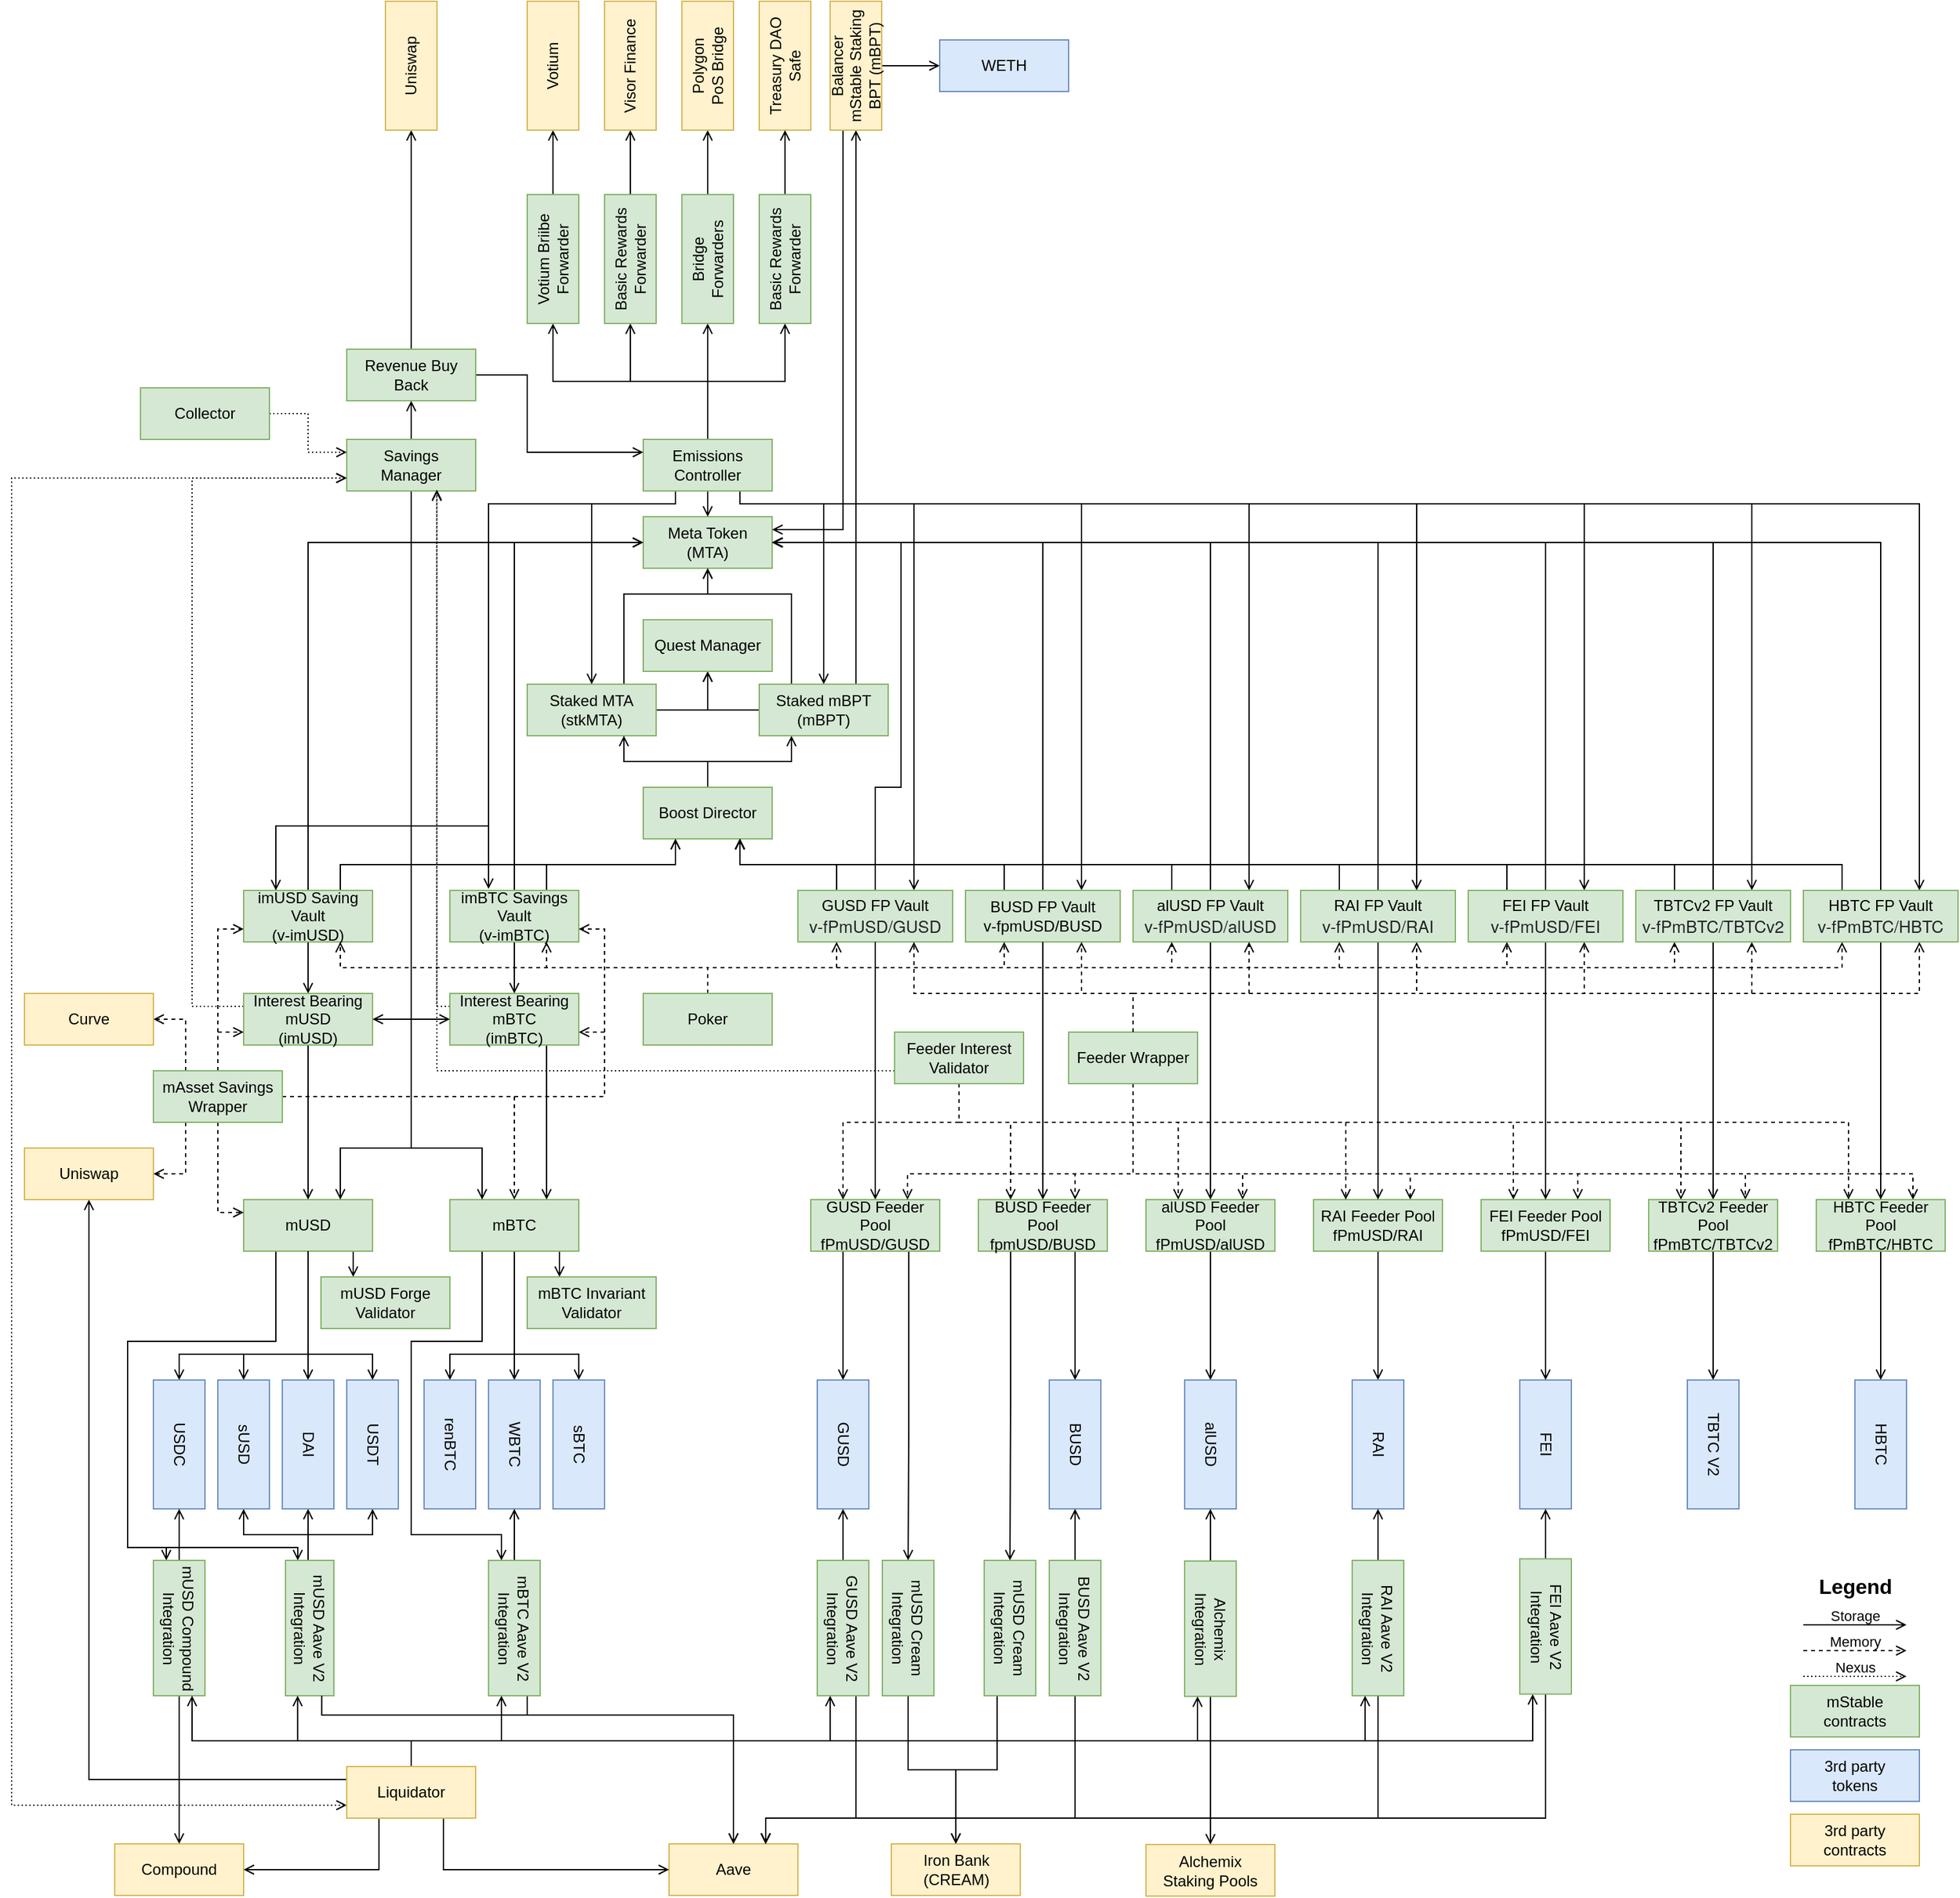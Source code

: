 <mxfile version="15.8.6" type="device" pages="2"><diagram id="_9rFnSgzRAWw9v-9qczC" name="Page-1"><mxGraphModel dx="2243" dy="1885" grid="1" gridSize="10" guides="1" tooltips="1" connect="1" arrows="1" fold="1" page="1" pageScale="1" pageWidth="850" pageHeight="1100" math="0" shadow="0"><root><mxCell id="0"/><mxCell id="1" parent="0"/><mxCell id="GIlBMyTXiSXLhYFRaCI6-11" style="edgeStyle=orthogonalEdgeStyle;rounded=0;orthogonalLoop=1;jettySize=auto;html=1;exitX=0.75;exitY=1;exitDx=0;exitDy=0;entryX=0.75;entryY=0;entryDx=0;entryDy=0;endArrow=open;endFill=0;" parent="1" source="eyyjNeuyLcwpaB6HrIFP-43" target="eyyjNeuyLcwpaB6HrIFP-10" edge="1"><mxGeometry relative="1" as="geometry"><Array as="points"><mxPoint x="465" y="20"/><mxPoint x="600" y="20"/></Array></mxGeometry></mxCell><mxCell id="GIlBMyTXiSXLhYFRaCI6-12" style="edgeStyle=orthogonalEdgeStyle;rounded=0;orthogonalLoop=1;jettySize=auto;html=1;exitX=0.75;exitY=1;exitDx=0;exitDy=0;entryX=0.75;entryY=0;entryDx=0;entryDy=0;endArrow=open;endFill=0;" parent="1" source="eyyjNeuyLcwpaB6HrIFP-43" target="eyyjNeuyLcwpaB6HrIFP-13" edge="1"><mxGeometry relative="1" as="geometry"><Array as="points"><mxPoint x="465" y="20"/><mxPoint x="730" y="20"/></Array></mxGeometry></mxCell><mxCell id="GIlBMyTXiSXLhYFRaCI6-13" style="edgeStyle=orthogonalEdgeStyle;rounded=0;orthogonalLoop=1;jettySize=auto;html=1;exitX=0.75;exitY=1;exitDx=0;exitDy=0;entryX=0.75;entryY=0;entryDx=0;entryDy=0;endArrow=open;endFill=0;" parent="1" source="eyyjNeuyLcwpaB6HrIFP-43" target="eyyjNeuyLcwpaB6HrIFP-126" edge="1"><mxGeometry relative="1" as="geometry"><Array as="points"><mxPoint x="465" y="20"/><mxPoint x="860" y="20"/></Array></mxGeometry></mxCell><mxCell id="GIlBMyTXiSXLhYFRaCI6-14" style="edgeStyle=orthogonalEdgeStyle;rounded=0;orthogonalLoop=1;jettySize=auto;html=1;exitX=0.75;exitY=1;exitDx=0;exitDy=0;entryX=0.75;entryY=0;entryDx=0;entryDy=0;endArrow=open;endFill=0;" parent="1" source="eyyjNeuyLcwpaB6HrIFP-43" target="eyyjNeuyLcwpaB6HrIFP-127" edge="1"><mxGeometry relative="1" as="geometry"><Array as="points"><mxPoint x="465" y="20"/><mxPoint x="990" y="20"/></Array></mxGeometry></mxCell><mxCell id="GIlBMyTXiSXLhYFRaCI6-15" style="edgeStyle=orthogonalEdgeStyle;rounded=0;orthogonalLoop=1;jettySize=auto;html=1;exitX=0.75;exitY=1;exitDx=0;exitDy=0;entryX=0.75;entryY=0;entryDx=0;entryDy=0;endArrow=open;endFill=0;" parent="1" source="eyyjNeuyLcwpaB6HrIFP-43" target="LDMQ9k-vV1gY6xBeQC1g-2" edge="1"><mxGeometry relative="1" as="geometry"><Array as="points"><mxPoint x="465" y="20"/><mxPoint x="1120" y="20"/></Array></mxGeometry></mxCell><mxCell id="eyyjNeuyLcwpaB6HrIFP-1" value="Meta Token&lt;br&gt;(MTA)" style="whiteSpace=wrap;html=1;align=center;fillColor=#d5e8d4;strokeColor=#82b366;" parent="1" vertex="1"><mxGeometry x="390" y="30" width="100" height="40" as="geometry"/></mxCell><mxCell id="eyyjNeuyLcwpaB6HrIFP-16" style="edgeStyle=orthogonalEdgeStyle;rounded=0;orthogonalLoop=1;jettySize=auto;html=1;exitX=0.75;exitY=0;exitDx=0;exitDy=0;entryX=0.5;entryY=1;entryDx=0;entryDy=0;endArrow=open;endFill=0;" parent="1" source="eyyjNeuyLcwpaB6HrIFP-2" target="eyyjNeuyLcwpaB6HrIFP-1" edge="1"><mxGeometry relative="1" as="geometry"><Array as="points"><mxPoint x="375" y="90"/><mxPoint x="440" y="90"/></Array></mxGeometry></mxCell><mxCell id="GIlBMyTXiSXLhYFRaCI6-7" style="edgeStyle=orthogonalEdgeStyle;rounded=0;orthogonalLoop=1;jettySize=auto;html=1;exitX=1;exitY=0.5;exitDx=0;exitDy=0;entryX=0.5;entryY=1;entryDx=0;entryDy=0;endArrow=open;endFill=0;" parent="1" source="eyyjNeuyLcwpaB6HrIFP-2" target="GIlBMyTXiSXLhYFRaCI6-6" edge="1"><mxGeometry relative="1" as="geometry"/></mxCell><mxCell id="eyyjNeuyLcwpaB6HrIFP-2" value="Staked MTA&lt;br&gt;(stkMTA)" style="whiteSpace=wrap;html=1;align=center;fillColor=#d5e8d4;strokeColor=#82b366;" parent="1" vertex="1"><mxGeometry x="300" y="160" width="100" height="40" as="geometry"/></mxCell><mxCell id="eyyjNeuyLcwpaB6HrIFP-17" style="edgeStyle=orthogonalEdgeStyle;rounded=0;orthogonalLoop=1;jettySize=auto;html=1;exitX=0.5;exitY=0;exitDx=0;exitDy=0;entryX=0.75;entryY=1;entryDx=0;entryDy=0;endArrow=open;endFill=0;" parent="1" source="eyyjNeuyLcwpaB6HrIFP-3" target="eyyjNeuyLcwpaB6HrIFP-2" edge="1"><mxGeometry relative="1" as="geometry"><Array as="points"><mxPoint x="440" y="220"/><mxPoint x="375" y="220"/></Array></mxGeometry></mxCell><mxCell id="GIlBMyTXiSXLhYFRaCI6-4" style="edgeStyle=orthogonalEdgeStyle;rounded=0;orthogonalLoop=1;jettySize=auto;html=1;exitX=0.5;exitY=0;exitDx=0;exitDy=0;entryX=0.25;entryY=1;entryDx=0;entryDy=0;endArrow=open;endFill=0;" parent="1" source="eyyjNeuyLcwpaB6HrIFP-3" target="GIlBMyTXiSXLhYFRaCI6-2" edge="1"><mxGeometry relative="1" as="geometry"/></mxCell><mxCell id="eyyjNeuyLcwpaB6HrIFP-3" value="Boost Director" style="whiteSpace=wrap;html=1;align=center;fillColor=#d5e8d4;strokeColor=#82b366;" parent="1" vertex="1"><mxGeometry x="390" y="240" width="100" height="40" as="geometry"/></mxCell><mxCell id="eyyjNeuyLcwpaB6HrIFP-19" style="edgeStyle=orthogonalEdgeStyle;rounded=0;orthogonalLoop=1;jettySize=auto;html=1;exitX=0.75;exitY=0;exitDx=0;exitDy=0;endArrow=open;endFill=0;entryX=0.25;entryY=1;entryDx=0;entryDy=0;" parent="1" source="eyyjNeuyLcwpaB6HrIFP-4" target="eyyjNeuyLcwpaB6HrIFP-3" edge="1"><mxGeometry relative="1" as="geometry"><Array as="points"><mxPoint x="155" y="300"/><mxPoint x="415" y="300"/></Array><mxPoint x="420" y="290" as="targetPoint"/></mxGeometry></mxCell><mxCell id="eyyjNeuyLcwpaB6HrIFP-20" style="edgeStyle=orthogonalEdgeStyle;rounded=0;orthogonalLoop=1;jettySize=auto;html=1;exitX=0.5;exitY=1;exitDx=0;exitDy=0;entryX=0.5;entryY=0;entryDx=0;entryDy=0;endArrow=open;endFill=0;" parent="1" source="eyyjNeuyLcwpaB6HrIFP-4" target="eyyjNeuyLcwpaB6HrIFP-5" edge="1"><mxGeometry relative="1" as="geometry"/></mxCell><mxCell id="eyyjNeuyLcwpaB6HrIFP-21" style="edgeStyle=orthogonalEdgeStyle;rounded=0;orthogonalLoop=1;jettySize=auto;html=1;exitX=0.5;exitY=0;exitDx=0;exitDy=0;endArrow=open;endFill=0;entryX=0;entryY=0.5;entryDx=0;entryDy=0;" parent="1" source="eyyjNeuyLcwpaB6HrIFP-4" target="eyyjNeuyLcwpaB6HrIFP-1" edge="1"><mxGeometry relative="1" as="geometry"><mxPoint x="280" y="90" as="targetPoint"/></mxGeometry></mxCell><mxCell id="eyyjNeuyLcwpaB6HrIFP-4" value="imUSD Saving Vault&lt;br&gt;(v-imUSD)" style="whiteSpace=wrap;html=1;align=center;fillColor=#d5e8d4;strokeColor=#82b366;" parent="1" vertex="1"><mxGeometry x="80" y="320" width="100" height="40" as="geometry"/></mxCell><mxCell id="eyyjNeuyLcwpaB6HrIFP-22" style="edgeStyle=orthogonalEdgeStyle;rounded=0;orthogonalLoop=1;jettySize=auto;html=1;exitX=0.5;exitY=1;exitDx=0;exitDy=0;entryX=0.5;entryY=0;entryDx=0;entryDy=0;endArrow=open;endFill=0;" parent="1" source="eyyjNeuyLcwpaB6HrIFP-5" target="eyyjNeuyLcwpaB6HrIFP-6" edge="1"><mxGeometry relative="1" as="geometry"/></mxCell><mxCell id="F12hg52iFOPh95Cqyf0f-2" style="edgeStyle=orthogonalEdgeStyle;rounded=0;orthogonalLoop=1;jettySize=auto;html=1;exitX=0;exitY=0.25;exitDx=0;exitDy=0;entryX=0;entryY=0.75;entryDx=0;entryDy=0;dashed=1;dashPattern=1 2;endArrow=open;endFill=0;" parent="1" source="eyyjNeuyLcwpaB6HrIFP-5" target="eyyjNeuyLcwpaB6HrIFP-38" edge="1"><mxGeometry relative="1" as="geometry"><Array as="points"><mxPoint x="40" y="410"/><mxPoint x="40"/></Array></mxGeometry></mxCell><mxCell id="eyyjNeuyLcwpaB6HrIFP-5" value="Interest Bearing mUSD&lt;br&gt;(imUSD)" style="whiteSpace=wrap;html=1;align=center;fillColor=#d5e8d4;strokeColor=#82b366;" parent="1" vertex="1"><mxGeometry x="80" y="400" width="100" height="40" as="geometry"/></mxCell><mxCell id="eyyjNeuyLcwpaB6HrIFP-94" style="edgeStyle=orthogonalEdgeStyle;rounded=0;orthogonalLoop=1;jettySize=auto;html=1;exitX=0.75;exitY=1;exitDx=0;exitDy=0;entryX=0.25;entryY=0;entryDx=0;entryDy=0;endArrow=open;endFill=0;" parent="1" source="eyyjNeuyLcwpaB6HrIFP-6" target="eyyjNeuyLcwpaB6HrIFP-93" edge="1"><mxGeometry relative="1" as="geometry"/></mxCell><mxCell id="eyyjNeuyLcwpaB6HrIFP-217" style="edgeStyle=orthogonalEdgeStyle;rounded=0;orthogonalLoop=1;jettySize=auto;html=1;exitX=0.25;exitY=1;exitDx=0;exitDy=0;entryX=0;entryY=0.75;entryDx=0;entryDy=0;endArrow=open;endFill=0;" parent="1" source="eyyjNeuyLcwpaB6HrIFP-6" target="eyyjNeuyLcwpaB6HrIFP-53" edge="1"><mxGeometry relative="1" as="geometry"><Array as="points"><mxPoint x="105" y="670"/><mxPoint x="-10" y="670"/><mxPoint x="-10" y="830"/><mxPoint x="20" y="830"/></Array></mxGeometry></mxCell><mxCell id="eyyjNeuyLcwpaB6HrIFP-218" style="edgeStyle=orthogonalEdgeStyle;rounded=0;orthogonalLoop=1;jettySize=auto;html=1;exitX=0.25;exitY=1;exitDx=0;exitDy=0;entryX=0;entryY=0.75;entryDx=0;entryDy=0;endArrow=open;endFill=0;" parent="1" source="eyyjNeuyLcwpaB6HrIFP-6" target="eyyjNeuyLcwpaB6HrIFP-41" edge="1"><mxGeometry relative="1" as="geometry"><Array as="points"><mxPoint x="105" y="670"/><mxPoint x="-10" y="670"/><mxPoint x="-10" y="830"/><mxPoint x="122" y="830"/><mxPoint x="122" y="840"/></Array></mxGeometry></mxCell><mxCell id="eyyjNeuyLcwpaB6HrIFP-6" value="mUSD" style="whiteSpace=wrap;html=1;align=center;fillColor=#d5e8d4;strokeColor=#82b366;" parent="1" vertex="1"><mxGeometry x="80" y="560" width="100" height="40" as="geometry"/></mxCell><mxCell id="eyyjNeuyLcwpaB6HrIFP-24" style="edgeStyle=orthogonalEdgeStyle;rounded=0;orthogonalLoop=1;jettySize=auto;html=1;exitX=0.5;exitY=0;exitDx=0;exitDy=0;entryX=0;entryY=0.5;entryDx=0;entryDy=0;endArrow=open;endFill=0;" parent="1" source="eyyjNeuyLcwpaB6HrIFP-7" target="eyyjNeuyLcwpaB6HrIFP-1" edge="1"><mxGeometry relative="1" as="geometry"><mxPoint x="380" y="100" as="targetPoint"/></mxGeometry></mxCell><mxCell id="eyyjNeuyLcwpaB6HrIFP-25" style="edgeStyle=orthogonalEdgeStyle;rounded=0;orthogonalLoop=1;jettySize=auto;html=1;exitX=0.5;exitY=1;exitDx=0;exitDy=0;entryX=0.5;entryY=0;entryDx=0;entryDy=0;endArrow=open;endFill=0;" parent="1" source="eyyjNeuyLcwpaB6HrIFP-7" target="eyyjNeuyLcwpaB6HrIFP-8" edge="1"><mxGeometry relative="1" as="geometry"/></mxCell><mxCell id="5c5EhGpWt6KGe-aB0249-1" style="edgeStyle=orthogonalEdgeStyle;rounded=0;orthogonalLoop=1;jettySize=auto;html=1;exitX=0.75;exitY=0;exitDx=0;exitDy=0;entryX=0.25;entryY=1;entryDx=0;entryDy=0;endArrow=open;endFill=0;" parent="1" source="eyyjNeuyLcwpaB6HrIFP-7" target="eyyjNeuyLcwpaB6HrIFP-3" edge="1"><mxGeometry relative="1" as="geometry"/></mxCell><mxCell id="eyyjNeuyLcwpaB6HrIFP-7" value="imBTC Savings Vault&lt;br&gt;(v-imBTC)" style="whiteSpace=wrap;html=1;align=center;fillColor=#d5e8d4;strokeColor=#82b366;" parent="1" vertex="1"><mxGeometry x="240" y="320" width="100" height="40" as="geometry"/></mxCell><mxCell id="eyyjNeuyLcwpaB6HrIFP-26" style="edgeStyle=orthogonalEdgeStyle;rounded=0;orthogonalLoop=1;jettySize=auto;html=1;exitX=0.75;exitY=1;exitDx=0;exitDy=0;entryX=0.75;entryY=0;entryDx=0;entryDy=0;endArrow=open;endFill=0;" parent="1" source="eyyjNeuyLcwpaB6HrIFP-8" target="eyyjNeuyLcwpaB6HrIFP-9" edge="1"><mxGeometry relative="1" as="geometry"/></mxCell><mxCell id="F12hg52iFOPh95Cqyf0f-3" style="edgeStyle=orthogonalEdgeStyle;rounded=0;orthogonalLoop=1;jettySize=auto;html=1;exitX=0;exitY=0.25;exitDx=0;exitDy=0;dashed=1;dashPattern=1 2;endArrow=open;endFill=0;entryX=0.698;entryY=0.99;entryDx=0;entryDy=0;entryPerimeter=0;" parent="1" source="eyyjNeuyLcwpaB6HrIFP-8" target="eyyjNeuyLcwpaB6HrIFP-38" edge="1"><mxGeometry relative="1" as="geometry"><Array as="points"><mxPoint x="230" y="410"/></Array><mxPoint x="230" y="90" as="targetPoint"/></mxGeometry></mxCell><mxCell id="eyyjNeuyLcwpaB6HrIFP-8" value="Interest Bearing mBTC&lt;br&gt;(imBTC)" style="whiteSpace=wrap;html=1;align=center;fillColor=#d5e8d4;strokeColor=#82b366;" parent="1" vertex="1"><mxGeometry x="240" y="400" width="100" height="40" as="geometry"/></mxCell><mxCell id="eyyjNeuyLcwpaB6HrIFP-48" style="edgeStyle=orthogonalEdgeStyle;rounded=0;orthogonalLoop=1;jettySize=auto;html=1;exitX=0.5;exitY=1;exitDx=0;exitDy=0;entryX=0;entryY=0.5;entryDx=0;entryDy=0;endArrow=open;endFill=0;" parent="1" source="eyyjNeuyLcwpaB6HrIFP-6" target="eyyjNeuyLcwpaB6HrIFP-44" edge="1"><mxGeometry relative="1" as="geometry"><Array as="points"><mxPoint x="130" y="680"/><mxPoint x="30" y="680"/></Array></mxGeometry></mxCell><mxCell id="eyyjNeuyLcwpaB6HrIFP-49" style="edgeStyle=orthogonalEdgeStyle;rounded=0;orthogonalLoop=1;jettySize=auto;html=1;exitX=0.5;exitY=1;exitDx=0;exitDy=0;entryX=0;entryY=0.5;entryDx=0;entryDy=0;endArrow=open;endFill=0;" parent="1" source="eyyjNeuyLcwpaB6HrIFP-6" target="eyyjNeuyLcwpaB6HrIFP-45" edge="1"><mxGeometry relative="1" as="geometry"><Array as="points"><mxPoint x="130" y="680"/><mxPoint x="80" y="680"/></Array></mxGeometry></mxCell><mxCell id="eyyjNeuyLcwpaB6HrIFP-50" style="edgeStyle=orthogonalEdgeStyle;rounded=0;orthogonalLoop=1;jettySize=auto;html=1;exitX=0.5;exitY=1;exitDx=0;exitDy=0;entryX=0;entryY=0.5;entryDx=0;entryDy=0;endArrow=open;endFill=0;" parent="1" source="eyyjNeuyLcwpaB6HrIFP-6" target="eyyjNeuyLcwpaB6HrIFP-46" edge="1"><mxGeometry relative="1" as="geometry"><Array as="points"><mxPoint x="130" y="640"/><mxPoint x="130" y="640"/></Array></mxGeometry></mxCell><mxCell id="eyyjNeuyLcwpaB6HrIFP-51" style="edgeStyle=orthogonalEdgeStyle;rounded=0;orthogonalLoop=1;jettySize=auto;html=1;exitX=0.5;exitY=1;exitDx=0;exitDy=0;entryX=0;entryY=0.5;entryDx=0;entryDy=0;endArrow=open;endFill=0;" parent="1" source="eyyjNeuyLcwpaB6HrIFP-6" target="eyyjNeuyLcwpaB6HrIFP-47" edge="1"><mxGeometry relative="1" as="geometry"><Array as="points"><mxPoint x="130" y="680"/><mxPoint x="180" y="680"/></Array></mxGeometry></mxCell><mxCell id="eyyjNeuyLcwpaB6HrIFP-66" style="edgeStyle=orthogonalEdgeStyle;rounded=0;orthogonalLoop=1;jettySize=auto;html=1;exitX=0.5;exitY=1;exitDx=0;exitDy=0;entryX=0;entryY=0.5;entryDx=0;entryDy=0;endArrow=open;endFill=0;" parent="1" source="eyyjNeuyLcwpaB6HrIFP-9" target="eyyjNeuyLcwpaB6HrIFP-64" edge="1"><mxGeometry relative="1" as="geometry"/></mxCell><mxCell id="eyyjNeuyLcwpaB6HrIFP-67" style="edgeStyle=orthogonalEdgeStyle;rounded=0;orthogonalLoop=1;jettySize=auto;html=1;exitX=0.5;exitY=1;exitDx=0;exitDy=0;entryX=0;entryY=0.5;entryDx=0;entryDy=0;endArrow=open;endFill=0;" parent="1" source="eyyjNeuyLcwpaB6HrIFP-9" target="eyyjNeuyLcwpaB6HrIFP-63" edge="1"><mxGeometry relative="1" as="geometry"><Array as="points"><mxPoint x="290" y="680"/><mxPoint x="340" y="680"/></Array></mxGeometry></mxCell><mxCell id="eyyjNeuyLcwpaB6HrIFP-68" style="edgeStyle=orthogonalEdgeStyle;rounded=0;orthogonalLoop=1;jettySize=auto;html=1;exitX=0.5;exitY=1;exitDx=0;exitDy=0;entryX=0;entryY=0.5;entryDx=0;entryDy=0;endArrow=open;endFill=0;" parent="1" source="eyyjNeuyLcwpaB6HrIFP-9" target="eyyjNeuyLcwpaB6HrIFP-65" edge="1"><mxGeometry relative="1" as="geometry"><Array as="points"><mxPoint x="290" y="680"/><mxPoint x="240" y="680"/></Array></mxGeometry></mxCell><mxCell id="eyyjNeuyLcwpaB6HrIFP-92" style="edgeStyle=orthogonalEdgeStyle;rounded=0;orthogonalLoop=1;jettySize=auto;html=1;exitX=0.75;exitY=1;exitDx=0;exitDy=0;entryX=0.25;entryY=0;entryDx=0;entryDy=0;endArrow=open;endFill=0;" parent="1" source="eyyjNeuyLcwpaB6HrIFP-9" target="eyyjNeuyLcwpaB6HrIFP-91" edge="1"><mxGeometry relative="1" as="geometry"/></mxCell><mxCell id="chTLfI--SOpP3aUYkiDc-9" style="edgeStyle=orthogonalEdgeStyle;rounded=0;orthogonalLoop=1;jettySize=auto;html=1;exitX=0.25;exitY=1;exitDx=0;exitDy=0;entryX=0;entryY=0.75;entryDx=0;entryDy=0;endArrow=open;endFill=0;" parent="1" source="eyyjNeuyLcwpaB6HrIFP-9" target="chTLfI--SOpP3aUYkiDc-1" edge="1"><mxGeometry relative="1" as="geometry"><Array as="points"><mxPoint x="265" y="670"/><mxPoint x="210" y="670"/><mxPoint x="210" y="820"/><mxPoint x="280" y="820"/></Array></mxGeometry></mxCell><mxCell id="eyyjNeuyLcwpaB6HrIFP-9" value="mBTC" style="whiteSpace=wrap;html=1;align=center;fillColor=#d5e8d4;strokeColor=#82b366;" parent="1" vertex="1"><mxGeometry x="240" y="560" width="100" height="40" as="geometry"/></mxCell><mxCell id="eyyjNeuyLcwpaB6HrIFP-31" style="edgeStyle=orthogonalEdgeStyle;rounded=0;orthogonalLoop=1;jettySize=auto;html=1;exitX=0.25;exitY=0;exitDx=0;exitDy=0;entryX=0.75;entryY=1;entryDx=0;entryDy=0;endArrow=open;endFill=0;" parent="1" source="eyyjNeuyLcwpaB6HrIFP-10" target="eyyjNeuyLcwpaB6HrIFP-3" edge="1"><mxGeometry relative="1" as="geometry"/></mxCell><mxCell id="eyyjNeuyLcwpaB6HrIFP-33" style="edgeStyle=orthogonalEdgeStyle;rounded=0;orthogonalLoop=1;jettySize=auto;html=1;exitX=0.5;exitY=0;exitDx=0;exitDy=0;entryX=1;entryY=0.5;entryDx=0;entryDy=0;endArrow=open;endFill=0;" parent="1" source="eyyjNeuyLcwpaB6HrIFP-10" target="eyyjNeuyLcwpaB6HrIFP-1" edge="1"><mxGeometry relative="1" as="geometry"><Array as="points"><mxPoint x="570" y="240"/><mxPoint x="590" y="240"/><mxPoint x="590" y="50"/></Array></mxGeometry></mxCell><mxCell id="eyyjNeuyLcwpaB6HrIFP-10" value="GUSD FP Vault&lt;br&gt;&lt;span style=&quot;color: rgb(33 , 37 , 41) ; font-family: &amp;#34;helvetica neue&amp;#34; , &amp;#34;helvetica&amp;#34; , &amp;#34;arial&amp;#34; , sans-serif ; font-size: 13px ; text-align: left&quot;&gt;v-fPmUSD/GUSD&lt;/span&gt;" style="whiteSpace=wrap;html=1;align=center;fillColor=#d5e8d4;strokeColor=#82b366;" parent="1" vertex="1"><mxGeometry x="510" y="320" width="120" height="40" as="geometry"/></mxCell><mxCell id="eyyjNeuyLcwpaB6HrIFP-27" style="edgeStyle=orthogonalEdgeStyle;rounded=0;orthogonalLoop=1;jettySize=auto;html=1;exitX=0.5;exitY=1;exitDx=0;exitDy=0;entryX=0.5;entryY=0;entryDx=0;entryDy=0;endArrow=open;endFill=0;" parent="1" source="eyyjNeuyLcwpaB6HrIFP-10" target="eyyjNeuyLcwpaB6HrIFP-12" edge="1"><mxGeometry relative="1" as="geometry"><mxPoint x="570" y="440" as="sourcePoint"/></mxGeometry></mxCell><mxCell id="eyyjNeuyLcwpaB6HrIFP-106" style="edgeStyle=orthogonalEdgeStyle;rounded=0;orthogonalLoop=1;jettySize=auto;html=1;exitX=0.25;exitY=1;exitDx=0;exitDy=0;endArrow=open;endFill=0;" parent="1" source="eyyjNeuyLcwpaB6HrIFP-12" target="eyyjNeuyLcwpaB6HrIFP-102" edge="1"><mxGeometry relative="1" as="geometry"/></mxCell><mxCell id="XEhjj_8P8dKhVR9mOJyH-5" style="edgeStyle=orthogonalEdgeStyle;rounded=0;orthogonalLoop=1;jettySize=auto;html=1;exitX=0.75;exitY=1;exitDx=0;exitDy=0;entryX=0;entryY=0.5;entryDx=0;entryDy=0;endArrow=open;endFill=0;" parent="1" source="eyyjNeuyLcwpaB6HrIFP-12" target="XEhjj_8P8dKhVR9mOJyH-1" edge="1"><mxGeometry relative="1" as="geometry"><Array as="points"><mxPoint x="596" y="740"/><mxPoint x="596" y="740"/></Array></mxGeometry></mxCell><mxCell id="eyyjNeuyLcwpaB6HrIFP-12" value="GUSD Feeder Pool fPmUSD/GUSD" style="whiteSpace=wrap;html=1;align=center;fillColor=#d5e8d4;strokeColor=#82b366;" parent="1" vertex="1"><mxGeometry x="520" y="560" width="100" height="40" as="geometry"/></mxCell><mxCell id="eyyjNeuyLcwpaB6HrIFP-32" style="edgeStyle=orthogonalEdgeStyle;rounded=0;orthogonalLoop=1;jettySize=auto;html=1;exitX=0.25;exitY=0;exitDx=0;exitDy=0;entryX=0.75;entryY=1;entryDx=0;entryDy=0;endArrow=open;endFill=0;" parent="1" source="eyyjNeuyLcwpaB6HrIFP-13" target="eyyjNeuyLcwpaB6HrIFP-3" edge="1"><mxGeometry relative="1" as="geometry"/></mxCell><mxCell id="eyyjNeuyLcwpaB6HrIFP-34" style="edgeStyle=orthogonalEdgeStyle;rounded=0;orthogonalLoop=1;jettySize=auto;html=1;exitX=0.5;exitY=0;exitDx=0;exitDy=0;endArrow=open;endFill=0;entryX=1;entryY=0.5;entryDx=0;entryDy=0;" parent="1" source="eyyjNeuyLcwpaB6HrIFP-13" target="eyyjNeuyLcwpaB6HrIFP-1" edge="1"><mxGeometry relative="1" as="geometry"><mxPoint x="490" y="100" as="targetPoint"/><Array as="points"><mxPoint x="700" y="50"/></Array></mxGeometry></mxCell><mxCell id="eyyjNeuyLcwpaB6HrIFP-13" value="BUSD FP Vault&lt;br&gt;v-fpmUSD/BUSD" style="whiteSpace=wrap;html=1;align=center;fillColor=#d5e8d4;strokeColor=#82b366;" parent="1" vertex="1"><mxGeometry x="640" y="320" width="120" height="40" as="geometry"/></mxCell><mxCell id="eyyjNeuyLcwpaB6HrIFP-30" style="edgeStyle=orthogonalEdgeStyle;rounded=0;orthogonalLoop=1;jettySize=auto;html=1;exitX=0.5;exitY=1;exitDx=0;exitDy=0;entryX=0.5;entryY=0;entryDx=0;entryDy=0;endArrow=open;endFill=0;" parent="1" source="eyyjNeuyLcwpaB6HrIFP-13" target="eyyjNeuyLcwpaB6HrIFP-15" edge="1"><mxGeometry relative="1" as="geometry"><mxPoint x="700" y="440" as="sourcePoint"/></mxGeometry></mxCell><mxCell id="eyyjNeuyLcwpaB6HrIFP-112" style="edgeStyle=orthogonalEdgeStyle;rounded=0;orthogonalLoop=1;jettySize=auto;html=1;exitX=0.75;exitY=1;exitDx=0;exitDy=0;endArrow=open;endFill=0;" parent="1" source="eyyjNeuyLcwpaB6HrIFP-15" target="eyyjNeuyLcwpaB6HrIFP-108" edge="1"><mxGeometry relative="1" as="geometry"/></mxCell><mxCell id="wnpo3g3NfAqHr9BvYxyA-5" style="edgeStyle=orthogonalEdgeStyle;rounded=0;orthogonalLoop=1;jettySize=auto;html=1;exitX=0.25;exitY=1;exitDx=0;exitDy=0;endArrow=open;endFill=0;" parent="1" source="eyyjNeuyLcwpaB6HrIFP-15" target="wnpo3g3NfAqHr9BvYxyA-3" edge="1"><mxGeometry relative="1" as="geometry"/></mxCell><mxCell id="eyyjNeuyLcwpaB6HrIFP-15" value="BUSD Feeder Pool&lt;br&gt;&lt;span&gt;fpmUSD/BUSD&lt;/span&gt;" style="whiteSpace=wrap;html=1;align=center;fillColor=#d5e8d4;strokeColor=#82b366;" parent="1" vertex="1"><mxGeometry x="650" y="560" width="100" height="40" as="geometry"/></mxCell><mxCell id="eyyjNeuyLcwpaB6HrIFP-151" style="edgeStyle=orthogonalEdgeStyle;rounded=0;orthogonalLoop=1;jettySize=auto;html=1;exitX=0.5;exitY=1;exitDx=0;exitDy=0;entryX=1;entryY=0.5;entryDx=0;entryDy=0;endArrow=open;endFill=0;" parent="1" source="eyyjNeuyLcwpaB6HrIFP-38" target="eyyjNeuyLcwpaB6HrIFP-5" edge="1"><mxGeometry relative="1" as="geometry"><Array as="points"><mxPoint x="210" y="420"/></Array></mxGeometry></mxCell><mxCell id="eyyjNeuyLcwpaB6HrIFP-152" style="edgeStyle=orthogonalEdgeStyle;rounded=0;orthogonalLoop=1;jettySize=auto;html=1;exitX=0.5;exitY=1;exitDx=0;exitDy=0;endArrow=open;endFill=0;entryX=0;entryY=0.5;entryDx=0;entryDy=0;" parent="1" source="eyyjNeuyLcwpaB6HrIFP-38" target="eyyjNeuyLcwpaB6HrIFP-8" edge="1"><mxGeometry relative="1" as="geometry"><mxPoint x="230" y="390" as="targetPoint"/><Array as="points"><mxPoint x="210" y="420"/></Array></mxGeometry></mxCell><mxCell id="eyyjNeuyLcwpaB6HrIFP-153" style="edgeStyle=orthogonalEdgeStyle;rounded=0;orthogonalLoop=1;jettySize=auto;html=1;exitX=0.5;exitY=1;exitDx=0;exitDy=0;entryX=0.75;entryY=0;entryDx=0;entryDy=0;endArrow=open;endFill=0;" parent="1" source="eyyjNeuyLcwpaB6HrIFP-38" target="eyyjNeuyLcwpaB6HrIFP-6" edge="1"><mxGeometry relative="1" as="geometry"><Array as="points"><mxPoint x="210" y="520"/><mxPoint x="155" y="520"/></Array></mxGeometry></mxCell><mxCell id="eyyjNeuyLcwpaB6HrIFP-154" style="edgeStyle=orthogonalEdgeStyle;rounded=0;orthogonalLoop=1;jettySize=auto;html=1;exitX=0.5;exitY=1;exitDx=0;exitDy=0;entryX=0.25;entryY=0;entryDx=0;entryDy=0;endArrow=open;endFill=0;" parent="1" source="eyyjNeuyLcwpaB6HrIFP-38" target="eyyjNeuyLcwpaB6HrIFP-9" edge="1"><mxGeometry relative="1" as="geometry"><Array as="points"><mxPoint x="210" y="520"/><mxPoint x="265" y="520"/></Array></mxGeometry></mxCell><mxCell id="eyyjNeuyLcwpaB6HrIFP-155" style="edgeStyle=orthogonalEdgeStyle;rounded=0;orthogonalLoop=1;jettySize=auto;html=1;exitX=0.5;exitY=0;exitDx=0;exitDy=0;entryX=0.5;entryY=1;entryDx=0;entryDy=0;endArrow=open;endFill=0;" parent="1" source="eyyjNeuyLcwpaB6HrIFP-38" target="eyyjNeuyLcwpaB6HrIFP-150" edge="1"><mxGeometry relative="1" as="geometry"/></mxCell><mxCell id="eyyjNeuyLcwpaB6HrIFP-38" value="Savings&lt;br&gt;Manager" style="whiteSpace=wrap;html=1;align=center;fillColor=#d5e8d4;strokeColor=#82b366;" parent="1" vertex="1"><mxGeometry x="160" y="-30" width="100" height="40" as="geometry"/></mxCell><mxCell id="eyyjNeuyLcwpaB6HrIFP-40" value="Aave" style="whiteSpace=wrap;html=1;align=center;rotation=0;fillColor=#fff2cc;strokeColor=#d6b656;" parent="1" vertex="1"><mxGeometry x="410" y="1060" width="100" height="40" as="geometry"/></mxCell><mxCell id="eyyjNeuyLcwpaB6HrIFP-56" style="edgeStyle=orthogonalEdgeStyle;rounded=0;orthogonalLoop=1;jettySize=auto;html=1;exitX=0;exitY=0.5;exitDx=0;exitDy=0;endArrow=open;endFill=0;" parent="1" source="eyyjNeuyLcwpaB6HrIFP-41" target="eyyjNeuyLcwpaB6HrIFP-46" edge="1"><mxGeometry relative="1" as="geometry"><Array as="points"><mxPoint x="130" y="830"/><mxPoint x="130" y="830"/></Array></mxGeometry></mxCell><mxCell id="eyyjNeuyLcwpaB6HrIFP-57" style="edgeStyle=orthogonalEdgeStyle;rounded=0;orthogonalLoop=1;jettySize=auto;html=1;exitX=0;exitY=0.5;exitDx=0;exitDy=0;entryX=1;entryY=0.5;entryDx=0;entryDy=0;endArrow=open;endFill=0;" parent="1" source="eyyjNeuyLcwpaB6HrIFP-41" target="eyyjNeuyLcwpaB6HrIFP-47" edge="1"><mxGeometry relative="1" as="geometry"><Array as="points"><mxPoint x="130" y="820"/><mxPoint x="180" y="820"/></Array></mxGeometry></mxCell><mxCell id="eyyjNeuyLcwpaB6HrIFP-62" style="edgeStyle=orthogonalEdgeStyle;rounded=0;orthogonalLoop=1;jettySize=auto;html=1;exitX=1;exitY=0.5;exitDx=0;exitDy=0;entryX=0.5;entryY=0;entryDx=0;entryDy=0;endArrow=open;endFill=0;" parent="1" source="eyyjNeuyLcwpaB6HrIFP-53" target="eyyjNeuyLcwpaB6HrIFP-42" edge="1"><mxGeometry relative="1" as="geometry"/></mxCell><mxCell id="GIlBMyTXiSXLhYFRaCI6-1" style="edgeStyle=orthogonalEdgeStyle;rounded=0;orthogonalLoop=1;jettySize=auto;html=1;exitX=0;exitY=0.5;exitDx=0;exitDy=0;entryX=1;entryY=0.5;entryDx=0;entryDy=0;endArrow=open;endFill=0;" parent="1" source="eyyjNeuyLcwpaB6HrIFP-41" target="eyyjNeuyLcwpaB6HrIFP-45" edge="1"><mxGeometry relative="1" as="geometry"><Array as="points"><mxPoint x="130" y="820"/><mxPoint x="80" y="820"/></Array></mxGeometry></mxCell><mxCell id="eyyjNeuyLcwpaB6HrIFP-41" value="mUSD Aave V2 Integration" style="whiteSpace=wrap;html=1;align=center;rotation=90;fillColor=#d5e8d4;strokeColor=#82b366;" parent="1" vertex="1"><mxGeometry x="78.75" y="873.75" width="105" height="37.5" as="geometry"/></mxCell><mxCell id="eyyjNeuyLcwpaB6HrIFP-42" value="Compound" style="whiteSpace=wrap;html=1;align=center;rotation=0;fillColor=#fff2cc;strokeColor=#d6b656;" parent="1" vertex="1"><mxGeometry x="-20" y="1060" width="100" height="40" as="geometry"/></mxCell><mxCell id="5c5EhGpWt6KGe-aB0249-15" style="edgeStyle=orthogonalEdgeStyle;rounded=0;orthogonalLoop=1;jettySize=auto;html=1;exitX=0.5;exitY=1;exitDx=0;exitDy=0;entryX=0.5;entryY=0;entryDx=0;entryDy=0;endArrow=open;endFill=0;" parent="1" source="eyyjNeuyLcwpaB6HrIFP-43" target="eyyjNeuyLcwpaB6HrIFP-1" edge="1"><mxGeometry relative="1" as="geometry"/></mxCell><mxCell id="GIlBMyTXiSXLhYFRaCI6-9" style="edgeStyle=orthogonalEdgeStyle;rounded=0;orthogonalLoop=1;jettySize=auto;html=1;exitX=0.25;exitY=1;exitDx=0;exitDy=0;endArrow=open;endFill=0;entryX=0.3;entryY=-0.028;entryDx=0;entryDy=0;entryPerimeter=0;" parent="1" source="eyyjNeuyLcwpaB6HrIFP-43" target="eyyjNeuyLcwpaB6HrIFP-7" edge="1"><mxGeometry relative="1" as="geometry"><mxPoint x="270" y="300" as="targetPoint"/><Array as="points"><mxPoint x="415" y="20"/><mxPoint x="270" y="20"/></Array></mxGeometry></mxCell><mxCell id="GIlBMyTXiSXLhYFRaCI6-10" style="edgeStyle=orthogonalEdgeStyle;rounded=0;orthogonalLoop=1;jettySize=auto;html=1;exitX=0.25;exitY=1;exitDx=0;exitDy=0;entryX=0.25;entryY=0;entryDx=0;entryDy=0;endArrow=open;endFill=0;" parent="1" source="eyyjNeuyLcwpaB6HrIFP-43" target="eyyjNeuyLcwpaB6HrIFP-4" edge="1"><mxGeometry relative="1" as="geometry"><Array as="points"><mxPoint x="415" y="20"/><mxPoint x="270" y="20"/><mxPoint x="270" y="270"/><mxPoint x="105" y="270"/></Array></mxGeometry></mxCell><mxCell id="GIlBMyTXiSXLhYFRaCI6-21" style="edgeStyle=orthogonalEdgeStyle;rounded=0;orthogonalLoop=1;jettySize=auto;html=1;exitX=0.25;exitY=1;exitDx=0;exitDy=0;entryX=0.5;entryY=0;entryDx=0;entryDy=0;endArrow=open;endFill=0;" parent="1" source="eyyjNeuyLcwpaB6HrIFP-43" target="eyyjNeuyLcwpaB6HrIFP-2" edge="1"><mxGeometry relative="1" as="geometry"><Array as="points"><mxPoint x="415" y="20"/><mxPoint x="350" y="20"/></Array></mxGeometry></mxCell><mxCell id="GIlBMyTXiSXLhYFRaCI6-22" style="edgeStyle=orthogonalEdgeStyle;rounded=0;orthogonalLoop=1;jettySize=auto;html=1;exitX=0.75;exitY=1;exitDx=0;exitDy=0;entryX=0.5;entryY=0;entryDx=0;entryDy=0;endArrow=open;endFill=0;" parent="1" source="eyyjNeuyLcwpaB6HrIFP-43" target="GIlBMyTXiSXLhYFRaCI6-2" edge="1"><mxGeometry relative="1" as="geometry"><Array as="points"><mxPoint x="465" y="20"/><mxPoint x="530" y="20"/></Array></mxGeometry></mxCell><mxCell id="1UKF-WgBrSbVPFEI7x6U-3" style="edgeStyle=orthogonalEdgeStyle;rounded=0;orthogonalLoop=1;jettySize=auto;html=1;exitX=0.75;exitY=1;exitDx=0;exitDy=0;entryX=0.75;entryY=0;entryDx=0;entryDy=0;endArrow=open;endFill=0;" parent="1" source="eyyjNeuyLcwpaB6HrIFP-43" target="1UKF-WgBrSbVPFEI7x6U-1" edge="1"><mxGeometry relative="1" as="geometry"><Array as="points"><mxPoint x="465" y="20"/><mxPoint x="1250" y="20"/></Array></mxGeometry></mxCell><mxCell id="vYTiuQSeOF3FxCeJ-6Aa-6" style="edgeStyle=orthogonalEdgeStyle;rounded=0;orthogonalLoop=1;jettySize=auto;html=1;exitX=0.5;exitY=0;exitDx=0;exitDy=0;endArrow=open;endFill=0;entryX=0;entryY=0.5;entryDx=0;entryDy=0;" parent="1" source="eyyjNeuyLcwpaB6HrIFP-43" target="nL8xmCH8srqDVvK1IR3F-1" edge="1"><mxGeometry relative="1" as="geometry"><mxPoint x="330" y="-70" as="targetPoint"/></mxGeometry></mxCell><mxCell id="nL8xmCH8srqDVvK1IR3F-13" style="edgeStyle=orthogonalEdgeStyle;rounded=0;orthogonalLoop=1;jettySize=auto;html=1;exitX=0.75;exitY=1;exitDx=0;exitDy=0;entryX=0.75;entryY=0;entryDx=0;entryDy=0;endArrow=open;endFill=0;" parent="1" source="eyyjNeuyLcwpaB6HrIFP-43" target="nL8xmCH8srqDVvK1IR3F-5" edge="1"><mxGeometry relative="1" as="geometry"><Array as="points"><mxPoint x="465" y="20"/><mxPoint x="1380" y="20"/></Array></mxGeometry></mxCell><mxCell id="KaM36KaYrKPxNfaWwd_p-8" style="edgeStyle=orthogonalEdgeStyle;rounded=0;orthogonalLoop=1;jettySize=auto;html=1;exitX=0.5;exitY=0;exitDx=0;exitDy=0;entryX=0;entryY=0.5;entryDx=0;entryDy=0;endArrow=open;endFill=0;" edge="1" parent="1" source="eyyjNeuyLcwpaB6HrIFP-43" target="KaM36KaYrKPxNfaWwd_p-6"><mxGeometry relative="1" as="geometry"/></mxCell><mxCell id="KaM36KaYrKPxNfaWwd_p-12" style="edgeStyle=orthogonalEdgeStyle;rounded=0;orthogonalLoop=1;jettySize=auto;html=1;exitX=0.5;exitY=0;exitDx=0;exitDy=0;entryX=0;entryY=0.5;entryDx=0;entryDy=0;endArrow=open;endFill=0;" edge="1" parent="1" source="eyyjNeuyLcwpaB6HrIFP-43" target="KaM36KaYrKPxNfaWwd_p-11"><mxGeometry relative="1" as="geometry"/></mxCell><mxCell id="KaM36KaYrKPxNfaWwd_p-17" style="edgeStyle=orthogonalEdgeStyle;rounded=0;orthogonalLoop=1;jettySize=auto;html=1;exitX=0.5;exitY=0;exitDx=0;exitDy=0;entryX=0;entryY=0.5;entryDx=0;entryDy=0;endArrow=open;endFill=0;" edge="1" parent="1" source="eyyjNeuyLcwpaB6HrIFP-43" target="KaM36KaYrKPxNfaWwd_p-14"><mxGeometry relative="1" as="geometry"/></mxCell><mxCell id="eyyjNeuyLcwpaB6HrIFP-43" value="Emissions&lt;br&gt;Controller" style="whiteSpace=wrap;html=1;align=center;fillColor=#d5e8d4;strokeColor=#82b366;" parent="1" vertex="1"><mxGeometry x="390" y="-30" width="100" height="40" as="geometry"/></mxCell><mxCell id="eyyjNeuyLcwpaB6HrIFP-44" value="USDC" style="whiteSpace=wrap;html=1;align=center;rotation=90;fillColor=#dae8fc;strokeColor=#6c8ebf;" parent="1" vertex="1"><mxGeometry x="-20" y="730" width="100" height="40" as="geometry"/></mxCell><mxCell id="eyyjNeuyLcwpaB6HrIFP-45" value="sUSD" style="whiteSpace=wrap;html=1;align=center;rotation=90;fillColor=#dae8fc;strokeColor=#6c8ebf;" parent="1" vertex="1"><mxGeometry x="30" y="730" width="100" height="40" as="geometry"/></mxCell><mxCell id="eyyjNeuyLcwpaB6HrIFP-46" value="DAI" style="whiteSpace=wrap;html=1;align=center;rotation=90;fillColor=#dae8fc;strokeColor=#6c8ebf;" parent="1" vertex="1"><mxGeometry x="80" y="730" width="100" height="40" as="geometry"/></mxCell><mxCell id="eyyjNeuyLcwpaB6HrIFP-47" value="USDT" style="whiteSpace=wrap;html=1;align=center;rotation=90;fillColor=#dae8fc;strokeColor=#6c8ebf;" parent="1" vertex="1"><mxGeometry x="130" y="730" width="100" height="40" as="geometry"/></mxCell><mxCell id="eyyjNeuyLcwpaB6HrIFP-54" style="edgeStyle=orthogonalEdgeStyle;rounded=0;orthogonalLoop=1;jettySize=auto;html=1;exitX=0;exitY=0.5;exitDx=0;exitDy=0;entryX=1;entryY=0.5;entryDx=0;entryDy=0;endArrow=open;endFill=0;" parent="1" source="eyyjNeuyLcwpaB6HrIFP-53" target="eyyjNeuyLcwpaB6HrIFP-44" edge="1"><mxGeometry relative="1" as="geometry"/></mxCell><mxCell id="eyyjNeuyLcwpaB6HrIFP-61" style="edgeStyle=orthogonalEdgeStyle;rounded=0;orthogonalLoop=1;jettySize=auto;html=1;exitX=1;exitY=0.25;exitDx=0;exitDy=0;endArrow=open;endFill=0;entryX=0.5;entryY=0;entryDx=0;entryDy=0;" parent="1" source="eyyjNeuyLcwpaB6HrIFP-41" target="eyyjNeuyLcwpaB6HrIFP-40" edge="1"><mxGeometry relative="1" as="geometry"><Array as="points"><mxPoint x="140" y="960"/><mxPoint x="460" y="960"/></Array><mxPoint x="430" y="1030" as="targetPoint"/></mxGeometry></mxCell><mxCell id="eyyjNeuyLcwpaB6HrIFP-53" value="&lt;span&gt;mUSD Compound Integration&lt;/span&gt;" style="whiteSpace=wrap;html=1;align=center;rotation=90;fillColor=#d5e8d4;strokeColor=#82b366;" parent="1" vertex="1"><mxGeometry x="-22.5" y="872.5" width="105" height="40" as="geometry"/></mxCell><mxCell id="eyyjNeuyLcwpaB6HrIFP-63" value="sBTC" style="whiteSpace=wrap;html=1;align=center;rotation=90;fillColor=#dae8fc;strokeColor=#6c8ebf;" parent="1" vertex="1"><mxGeometry x="290" y="730" width="100" height="40" as="geometry"/></mxCell><mxCell id="eyyjNeuyLcwpaB6HrIFP-64" value="WBTC" style="whiteSpace=wrap;html=1;align=center;rotation=90;fillColor=#dae8fc;strokeColor=#6c8ebf;" parent="1" vertex="1"><mxGeometry x="240" y="730" width="100" height="40" as="geometry"/></mxCell><mxCell id="eyyjNeuyLcwpaB6HrIFP-65" value="renBTC" style="whiteSpace=wrap;html=1;align=center;rotation=90;fillColor=#dae8fc;strokeColor=#6c8ebf;" parent="1" vertex="1"><mxGeometry x="190" y="730" width="100" height="40" as="geometry"/></mxCell><mxCell id="eyyjNeuyLcwpaB6HrIFP-70" style="edgeStyle=orthogonalEdgeStyle;rounded=0;orthogonalLoop=1;jettySize=auto;html=1;exitX=0.5;exitY=0;exitDx=0;exitDy=0;endArrow=open;endFill=0;entryX=1;entryY=0.25;entryDx=0;entryDy=0;" parent="1" source="eyyjNeuyLcwpaB6HrIFP-69" target="eyyjNeuyLcwpaB6HrIFP-53" edge="1"><mxGeometry relative="1" as="geometry"><mxPoint x="10" y="870" as="targetPoint"/><Array as="points"><mxPoint x="210" y="980"/><mxPoint x="40" y="980"/></Array></mxGeometry></mxCell><mxCell id="eyyjNeuyLcwpaB6HrIFP-89" style="edgeStyle=orthogonalEdgeStyle;rounded=0;orthogonalLoop=1;jettySize=auto;html=1;exitX=0;exitY=0.25;exitDx=0;exitDy=0;endArrow=open;endFill=0;entryX=0.5;entryY=1;entryDx=0;entryDy=0;" parent="1" source="eyyjNeuyLcwpaB6HrIFP-69" target="eyyjNeuyLcwpaB6HrIFP-83" edge="1"><mxGeometry relative="1" as="geometry"><mxPoint x="440" y="630" as="targetPoint"/><Array as="points"><mxPoint x="-40" y="1010"/></Array></mxGeometry></mxCell><mxCell id="chTLfI--SOpP3aUYkiDc-5" style="edgeStyle=orthogonalEdgeStyle;rounded=0;orthogonalLoop=1;jettySize=auto;html=1;exitX=0.5;exitY=0;exitDx=0;exitDy=0;entryX=1;entryY=0.75;entryDx=0;entryDy=0;endArrow=open;endFill=0;" parent="1" source="eyyjNeuyLcwpaB6HrIFP-69" target="eyyjNeuyLcwpaB6HrIFP-41" edge="1"><mxGeometry relative="1" as="geometry"><Array as="points"><mxPoint x="210" y="980"/><mxPoint x="122" y="980"/></Array></mxGeometry></mxCell><mxCell id="chTLfI--SOpP3aUYkiDc-6" style="edgeStyle=orthogonalEdgeStyle;rounded=0;orthogonalLoop=1;jettySize=auto;html=1;exitX=0.5;exitY=0;exitDx=0;exitDy=0;entryX=1;entryY=0.75;entryDx=0;entryDy=0;endArrow=open;endFill=0;" parent="1" source="eyyjNeuyLcwpaB6HrIFP-69" target="chTLfI--SOpP3aUYkiDc-1" edge="1"><mxGeometry relative="1" as="geometry"><Array as="points"><mxPoint x="210" y="980"/><mxPoint x="280" y="980"/></Array></mxGeometry></mxCell><mxCell id="chTLfI--SOpP3aUYkiDc-10" style="edgeStyle=orthogonalEdgeStyle;rounded=0;orthogonalLoop=1;jettySize=auto;html=1;exitX=0.75;exitY=1;exitDx=0;exitDy=0;entryX=0;entryY=0.5;entryDx=0;entryDy=0;endArrow=open;endFill=0;" parent="1" source="eyyjNeuyLcwpaB6HrIFP-69" target="eyyjNeuyLcwpaB6HrIFP-40" edge="1"><mxGeometry relative="1" as="geometry"><Array as="points"><mxPoint x="235" y="1080"/></Array></mxGeometry></mxCell><mxCell id="wnpo3g3NfAqHr9BvYxyA-2" style="edgeStyle=orthogonalEdgeStyle;rounded=0;orthogonalLoop=1;jettySize=auto;html=1;exitX=0.5;exitY=0;exitDx=0;exitDy=0;entryX=1;entryY=0.75;entryDx=0;entryDy=0;endArrow=open;endFill=0;" parent="1" source="eyyjNeuyLcwpaB6HrIFP-69" target="eyyjNeuyLcwpaB6HrIFP-103" edge="1"><mxGeometry relative="1" as="geometry"><Array as="points"><mxPoint x="210" y="980"/><mxPoint x="535" y="980"/></Array></mxGeometry></mxCell><mxCell id="F12hg52iFOPh95Cqyf0f-1" style="edgeStyle=orthogonalEdgeStyle;rounded=0;orthogonalLoop=1;jettySize=auto;html=1;exitX=0;exitY=0.75;exitDx=0;exitDy=0;entryX=0;entryY=0.75;entryDx=0;entryDy=0;dashed=1;dashPattern=1 2;endArrow=open;endFill=0;startArrow=open;startFill=0;" parent="1" source="eyyjNeuyLcwpaB6HrIFP-69" target="eyyjNeuyLcwpaB6HrIFP-38" edge="1"><mxGeometry relative="1" as="geometry"><Array as="points"><mxPoint x="-100" y="1030"/><mxPoint x="-100"/></Array></mxGeometry></mxCell><mxCell id="LDMQ9k-vV1gY6xBeQC1g-13" style="edgeStyle=orthogonalEdgeStyle;rounded=0;orthogonalLoop=1;jettySize=auto;html=1;exitX=0.5;exitY=0;exitDx=0;exitDy=0;entryX=1;entryY=0.75;entryDx=0;entryDy=0;endArrow=open;endFill=0;" parent="1" source="eyyjNeuyLcwpaB6HrIFP-69" target="LDMQ9k-vV1gY6xBeQC1g-7" edge="1"><mxGeometry relative="1" as="geometry"><Array as="points"><mxPoint x="210" y="980"/><mxPoint x="820" y="980"/></Array></mxGeometry></mxCell><mxCell id="LDMQ9k-vV1gY6xBeQC1g-14" style="edgeStyle=orthogonalEdgeStyle;rounded=0;orthogonalLoop=1;jettySize=auto;html=1;exitX=0.25;exitY=1;exitDx=0;exitDy=0;entryX=1;entryY=0.5;entryDx=0;entryDy=0;endArrow=open;endFill=0;" parent="1" source="eyyjNeuyLcwpaB6HrIFP-69" target="eyyjNeuyLcwpaB6HrIFP-42" edge="1"><mxGeometry relative="1" as="geometry"/></mxCell><mxCell id="vYTiuQSeOF3FxCeJ-6Aa-3" style="edgeStyle=orthogonalEdgeStyle;rounded=0;orthogonalLoop=1;jettySize=auto;html=1;exitX=0.5;exitY=0;exitDx=0;exitDy=0;entryX=1;entryY=0.75;entryDx=0;entryDy=0;endArrow=open;endFill=0;" parent="1" source="eyyjNeuyLcwpaB6HrIFP-69" target="vYTiuQSeOF3FxCeJ-6Aa-1" edge="1"><mxGeometry relative="1" as="geometry"><Array as="points"><mxPoint x="210" y="980"/><mxPoint x="950" y="980"/></Array></mxGeometry></mxCell><mxCell id="nL8xmCH8srqDVvK1IR3F-19" style="edgeStyle=orthogonalEdgeStyle;rounded=0;orthogonalLoop=1;jettySize=auto;html=1;exitX=0.5;exitY=0;exitDx=0;exitDy=0;entryX=1;entryY=0.75;entryDx=0;entryDy=0;endArrow=open;endFill=0;" parent="1" source="eyyjNeuyLcwpaB6HrIFP-69" target="nL8xmCH8srqDVvK1IR3F-17" edge="1"><mxGeometry relative="1" as="geometry"><Array as="points"><mxPoint x="210" y="980"/><mxPoint x="1080" y="980"/></Array></mxGeometry></mxCell><mxCell id="eyyjNeuyLcwpaB6HrIFP-69" value="Liquidator" style="whiteSpace=wrap;html=1;align=center;rotation=0;fillColor=#fff2cc;strokeColor=#d6b656;" parent="1" vertex="1"><mxGeometry x="160" y="1000" width="100" height="40" as="geometry"/></mxCell><mxCell id="eyyjNeuyLcwpaB6HrIFP-72" style="edgeStyle=orthogonalEdgeStyle;rounded=0;orthogonalLoop=1;jettySize=auto;html=1;exitX=0.5;exitY=0;exitDx=0;exitDy=0;entryX=0;entryY=0.75;entryDx=0;entryDy=0;endArrow=open;endFill=0;dashed=1;" parent="1" source="eyyjNeuyLcwpaB6HrIFP-71" target="eyyjNeuyLcwpaB6HrIFP-5" edge="1"><mxGeometry relative="1" as="geometry"><Array as="points"><mxPoint x="60" y="430"/></Array></mxGeometry></mxCell><mxCell id="eyyjNeuyLcwpaB6HrIFP-73" style="edgeStyle=orthogonalEdgeStyle;rounded=0;orthogonalLoop=1;jettySize=auto;html=1;exitX=0.5;exitY=1;exitDx=0;exitDy=0;entryX=0;entryY=0.25;entryDx=0;entryDy=0;endArrow=open;endFill=0;dashed=1;" parent="1" source="eyyjNeuyLcwpaB6HrIFP-71" target="eyyjNeuyLcwpaB6HrIFP-6" edge="1"><mxGeometry relative="1" as="geometry"><mxPoint y="520" as="sourcePoint"/></mxGeometry></mxCell><mxCell id="eyyjNeuyLcwpaB6HrIFP-82" style="edgeStyle=orthogonalEdgeStyle;rounded=0;orthogonalLoop=1;jettySize=auto;html=1;exitX=0.25;exitY=0;exitDx=0;exitDy=0;endArrow=open;endFill=0;entryX=1;entryY=0.5;entryDx=0;entryDy=0;dashed=1;" parent="1" source="eyyjNeuyLcwpaB6HrIFP-71" target="eyyjNeuyLcwpaB6HrIFP-80" edge="1"><mxGeometry relative="1" as="geometry"><mxPoint x="400" y="540" as="targetPoint"/><Array as="points"><mxPoint x="35" y="420"/></Array></mxGeometry></mxCell><mxCell id="eyyjNeuyLcwpaB6HrIFP-84" style="edgeStyle=orthogonalEdgeStyle;rounded=0;orthogonalLoop=1;jettySize=auto;html=1;exitX=0.25;exitY=1;exitDx=0;exitDy=0;entryX=1;entryY=0.5;entryDx=0;entryDy=0;endArrow=open;endFill=0;dashed=1;" parent="1" source="eyyjNeuyLcwpaB6HrIFP-71" target="eyyjNeuyLcwpaB6HrIFP-83" edge="1"><mxGeometry relative="1" as="geometry"/></mxCell><mxCell id="eyyjNeuyLcwpaB6HrIFP-85" style="edgeStyle=orthogonalEdgeStyle;rounded=0;orthogonalLoop=1;jettySize=auto;html=1;exitX=0.5;exitY=0;exitDx=0;exitDy=0;entryX=0;entryY=0.75;entryDx=0;entryDy=0;endArrow=open;endFill=0;dashed=1;" parent="1" source="eyyjNeuyLcwpaB6HrIFP-71" target="eyyjNeuyLcwpaB6HrIFP-4" edge="1"><mxGeometry relative="1" as="geometry"/></mxCell><mxCell id="eyyjNeuyLcwpaB6HrIFP-160" style="edgeStyle=orthogonalEdgeStyle;rounded=0;orthogonalLoop=1;jettySize=auto;html=1;exitX=1;exitY=0.5;exitDx=0;exitDy=0;entryX=0.5;entryY=0;entryDx=0;entryDy=0;endArrow=open;endFill=0;dashed=1;" parent="1" source="eyyjNeuyLcwpaB6HrIFP-71" target="eyyjNeuyLcwpaB6HrIFP-9" edge="1"><mxGeometry relative="1" as="geometry"/></mxCell><mxCell id="eyyjNeuyLcwpaB6HrIFP-161" style="edgeStyle=orthogonalEdgeStyle;rounded=0;orthogonalLoop=1;jettySize=auto;html=1;exitX=1;exitY=0.5;exitDx=0;exitDy=0;entryX=1;entryY=0.75;entryDx=0;entryDy=0;endArrow=open;endFill=0;dashed=1;" parent="1" source="eyyjNeuyLcwpaB6HrIFP-71" target="eyyjNeuyLcwpaB6HrIFP-8" edge="1"><mxGeometry relative="1" as="geometry"><Array as="points"><mxPoint x="360" y="480"/><mxPoint x="360" y="430"/></Array></mxGeometry></mxCell><mxCell id="eyyjNeuyLcwpaB6HrIFP-162" style="edgeStyle=orthogonalEdgeStyle;rounded=0;orthogonalLoop=1;jettySize=auto;html=1;exitX=1;exitY=0.5;exitDx=0;exitDy=0;entryX=1;entryY=0.75;entryDx=0;entryDy=0;endArrow=open;endFill=0;dashed=1;" parent="1" source="eyyjNeuyLcwpaB6HrIFP-71" target="eyyjNeuyLcwpaB6HrIFP-7" edge="1"><mxGeometry relative="1" as="geometry"><Array as="points"><mxPoint x="360" y="480"/><mxPoint x="360" y="350"/></Array></mxGeometry></mxCell><mxCell id="eyyjNeuyLcwpaB6HrIFP-71" value="mAsset Savings&lt;br&gt;Wrapper" style="whiteSpace=wrap;html=1;align=center;fillColor=#d5e8d4;strokeColor=#82b366;" parent="1" vertex="1"><mxGeometry x="10" y="460" width="100" height="40" as="geometry"/></mxCell><mxCell id="eyyjNeuyLcwpaB6HrIFP-80" value="Curve" style="whiteSpace=wrap;html=1;align=center;fillColor=#fff2cc;strokeColor=#d6b656;" parent="1" vertex="1"><mxGeometry x="-90" y="400" width="100" height="40" as="geometry"/></mxCell><mxCell id="eyyjNeuyLcwpaB6HrIFP-83" value="Uniswap" style="whiteSpace=wrap;html=1;align=center;fillColor=#fff2cc;strokeColor=#d6b656;" parent="1" vertex="1"><mxGeometry x="-90" y="520" width="100" height="40" as="geometry"/></mxCell><mxCell id="eyyjNeuyLcwpaB6HrIFP-91" value="mBTC Invariant&lt;br&gt;Validator" style="whiteSpace=wrap;html=1;align=center;fillColor=#d5e8d4;strokeColor=#82b366;" parent="1" vertex="1"><mxGeometry x="300" y="620" width="100" height="40" as="geometry"/></mxCell><mxCell id="eyyjNeuyLcwpaB6HrIFP-93" value="mUSD Forge&lt;br&gt;Validator" style="whiteSpace=wrap;html=1;align=center;fillColor=#d5e8d4;strokeColor=#82b366;" parent="1" vertex="1"><mxGeometry x="140" y="620" width="100" height="40" as="geometry"/></mxCell><mxCell id="eyyjNeuyLcwpaB6HrIFP-102" value="GUSD" style="whiteSpace=wrap;html=1;align=center;rotation=90;fillColor=#dae8fc;strokeColor=#6c8ebf;" parent="1" vertex="1"><mxGeometry x="495" y="730" width="100" height="40" as="geometry"/></mxCell><mxCell id="eyyjNeuyLcwpaB6HrIFP-104" style="edgeStyle=orthogonalEdgeStyle;rounded=0;orthogonalLoop=1;jettySize=auto;html=1;exitX=1;exitY=0.25;exitDx=0;exitDy=0;endArrow=open;endFill=0;entryX=0.75;entryY=0;entryDx=0;entryDy=0;" parent="1" source="eyyjNeuyLcwpaB6HrIFP-103" target="eyyjNeuyLcwpaB6HrIFP-40" edge="1"><mxGeometry relative="1" as="geometry"><Array as="points"><mxPoint x="555" y="1040"/><mxPoint x="485" y="1040"/></Array><mxPoint x="450" y="1060" as="targetPoint"/></mxGeometry></mxCell><mxCell id="eyyjNeuyLcwpaB6HrIFP-105" style="edgeStyle=orthogonalEdgeStyle;rounded=0;orthogonalLoop=1;jettySize=auto;html=1;exitX=0;exitY=0.5;exitDx=0;exitDy=0;entryX=1;entryY=0.5;entryDx=0;entryDy=0;endArrow=open;endFill=0;" parent="1" source="eyyjNeuyLcwpaB6HrIFP-103" target="eyyjNeuyLcwpaB6HrIFP-102" edge="1"><mxGeometry relative="1" as="geometry"/></mxCell><mxCell id="eyyjNeuyLcwpaB6HrIFP-103" value="GUSD Aave V2 Integration" style="whiteSpace=wrap;html=1;align=center;rotation=90;fillColor=#d5e8d4;strokeColor=#82b366;" parent="1" vertex="1"><mxGeometry x="492.5" y="872.5" width="105" height="40" as="geometry"/></mxCell><mxCell id="eyyjNeuyLcwpaB6HrIFP-108" value="BUSD" style="whiteSpace=wrap;html=1;align=center;rotation=90;fillColor=#dae8fc;strokeColor=#6c8ebf;" parent="1" vertex="1"><mxGeometry x="675" y="730" width="100" height="40" as="geometry"/></mxCell><mxCell id="eyyjNeuyLcwpaB6HrIFP-110" style="edgeStyle=orthogonalEdgeStyle;rounded=0;orthogonalLoop=1;jettySize=auto;html=1;exitX=1;exitY=0.5;exitDx=0;exitDy=0;endArrow=open;endFill=0;entryX=0.75;entryY=0;entryDx=0;entryDy=0;" parent="1" source="eyyjNeuyLcwpaB6HrIFP-109" target="eyyjNeuyLcwpaB6HrIFP-40" edge="1"><mxGeometry relative="1" as="geometry"><mxPoint x="350" y="980" as="targetPoint"/><Array as="points"><mxPoint x="725" y="1040"/><mxPoint x="485" y="1040"/></Array></mxGeometry></mxCell><mxCell id="eyyjNeuyLcwpaB6HrIFP-111" style="edgeStyle=orthogonalEdgeStyle;rounded=0;orthogonalLoop=1;jettySize=auto;html=1;exitX=0;exitY=0.5;exitDx=0;exitDy=0;entryX=1;entryY=0.5;entryDx=0;entryDy=0;endArrow=open;endFill=0;" parent="1" source="eyyjNeuyLcwpaB6HrIFP-109" target="eyyjNeuyLcwpaB6HrIFP-108" edge="1"><mxGeometry relative="1" as="geometry"/></mxCell><mxCell id="eyyjNeuyLcwpaB6HrIFP-109" value="BUSD Aave V2 Integration" style="whiteSpace=wrap;html=1;align=center;rotation=90;fillColor=#d5e8d4;strokeColor=#82b366;" parent="1" vertex="1"><mxGeometry x="672.5" y="872.5" width="105" height="40" as="geometry"/></mxCell><mxCell id="eyyjNeuyLcwpaB6HrIFP-114" style="edgeStyle=orthogonalEdgeStyle;rounded=0;orthogonalLoop=1;jettySize=auto;html=1;exitX=0.5;exitY=0;exitDx=0;exitDy=0;entryX=0.75;entryY=1;entryDx=0;entryDy=0;endArrow=open;endFill=0;dashed=1;" parent="1" source="eyyjNeuyLcwpaB6HrIFP-113" target="eyyjNeuyLcwpaB6HrIFP-10" edge="1"><mxGeometry relative="1" as="geometry"><Array as="points"><mxPoint x="770" y="400"/><mxPoint x="600" y="400"/></Array></mxGeometry></mxCell><mxCell id="eyyjNeuyLcwpaB6HrIFP-115" style="edgeStyle=orthogonalEdgeStyle;rounded=0;orthogonalLoop=1;jettySize=auto;html=1;exitX=0.5;exitY=0;exitDx=0;exitDy=0;entryX=0.75;entryY=1;entryDx=0;entryDy=0;dashed=1;endArrow=open;endFill=0;" parent="1" source="eyyjNeuyLcwpaB6HrIFP-113" target="eyyjNeuyLcwpaB6HrIFP-13" edge="1"><mxGeometry relative="1" as="geometry"><Array as="points"><mxPoint x="770" y="400"/><mxPoint x="730" y="400"/></Array></mxGeometry></mxCell><mxCell id="eyyjNeuyLcwpaB6HrIFP-135" style="edgeStyle=orthogonalEdgeStyle;rounded=0;orthogonalLoop=1;jettySize=auto;html=1;exitX=0.5;exitY=0;exitDx=0;exitDy=0;entryX=0.75;entryY=1;entryDx=0;entryDy=0;endArrow=open;endFill=0;dashed=1;" parent="1" source="eyyjNeuyLcwpaB6HrIFP-113" target="eyyjNeuyLcwpaB6HrIFP-127" edge="1"><mxGeometry relative="1" as="geometry"><Array as="points"><mxPoint x="770" y="400"/><mxPoint x="990" y="400"/></Array></mxGeometry></mxCell><mxCell id="eyyjNeuyLcwpaB6HrIFP-170" style="edgeStyle=orthogonalEdgeStyle;rounded=0;orthogonalLoop=1;jettySize=auto;html=1;exitX=0.5;exitY=1;exitDx=0;exitDy=0;entryX=0.75;entryY=0;entryDx=0;entryDy=0;dashed=1;endArrow=open;endFill=0;" parent="1" source="eyyjNeuyLcwpaB6HrIFP-113" target="eyyjNeuyLcwpaB6HrIFP-12" edge="1"><mxGeometry relative="1" as="geometry"><Array as="points"><mxPoint x="770" y="540"/><mxPoint x="595" y="540"/></Array></mxGeometry></mxCell><mxCell id="eyyjNeuyLcwpaB6HrIFP-171" style="edgeStyle=orthogonalEdgeStyle;rounded=0;orthogonalLoop=1;jettySize=auto;html=1;exitX=0.5;exitY=1;exitDx=0;exitDy=0;entryX=0.75;entryY=0;entryDx=0;entryDy=0;dashed=1;endArrow=open;endFill=0;" parent="1" source="eyyjNeuyLcwpaB6HrIFP-113" target="eyyjNeuyLcwpaB6HrIFP-15" edge="1"><mxGeometry relative="1" as="geometry"><Array as="points"><mxPoint x="770" y="540"/><mxPoint x="725" y="540"/></Array></mxGeometry></mxCell><mxCell id="eyyjNeuyLcwpaB6HrIFP-172" style="edgeStyle=orthogonalEdgeStyle;rounded=0;orthogonalLoop=1;jettySize=auto;html=1;exitX=0.5;exitY=1;exitDx=0;exitDy=0;entryX=0.75;entryY=0;entryDx=0;entryDy=0;dashed=1;endArrow=open;endFill=0;" parent="1" source="eyyjNeuyLcwpaB6HrIFP-113" target="eyyjNeuyLcwpaB6HrIFP-120" edge="1"><mxGeometry relative="1" as="geometry"><Array as="points"><mxPoint x="770" y="540"/><mxPoint x="855" y="540"/></Array></mxGeometry></mxCell><mxCell id="eyyjNeuyLcwpaB6HrIFP-173" style="edgeStyle=orthogonalEdgeStyle;rounded=0;orthogonalLoop=1;jettySize=auto;html=1;exitX=0.5;exitY=1;exitDx=0;exitDy=0;entryX=0.75;entryY=0;entryDx=0;entryDy=0;dashed=1;endArrow=open;endFill=0;" parent="1" source="eyyjNeuyLcwpaB6HrIFP-113" target="eyyjNeuyLcwpaB6HrIFP-121" edge="1"><mxGeometry relative="1" as="geometry"><Array as="points"><mxPoint x="770" y="540"/><mxPoint x="985" y="540"/></Array></mxGeometry></mxCell><mxCell id="LDMQ9k-vV1gY6xBeQC1g-16" style="edgeStyle=orthogonalEdgeStyle;rounded=0;orthogonalLoop=1;jettySize=auto;html=1;exitX=0.5;exitY=1;exitDx=0;exitDy=0;entryX=0.75;entryY=0;entryDx=0;entryDy=0;endArrow=open;endFill=0;dashed=1;" parent="1" source="eyyjNeuyLcwpaB6HrIFP-113" target="LDMQ9k-vV1gY6xBeQC1g-1" edge="1"><mxGeometry relative="1" as="geometry"><Array as="points"><mxPoint x="770" y="540"/><mxPoint x="1115" y="540"/></Array></mxGeometry></mxCell><mxCell id="LDMQ9k-vV1gY6xBeQC1g-18" style="edgeStyle=orthogonalEdgeStyle;rounded=0;orthogonalLoop=1;jettySize=auto;html=1;exitX=0.5;exitY=0;exitDx=0;exitDy=0;entryX=0.75;entryY=1;entryDx=0;entryDy=0;dashed=1;endArrow=open;endFill=0;" parent="1" source="eyyjNeuyLcwpaB6HrIFP-113" target="LDMQ9k-vV1gY6xBeQC1g-2" edge="1"><mxGeometry relative="1" as="geometry"><Array as="points"><mxPoint x="770" y="400"/><mxPoint x="1120" y="400"/></Array></mxGeometry></mxCell><mxCell id="vYTiuQSeOF3FxCeJ-6Aa-7" style="edgeStyle=orthogonalEdgeStyle;rounded=0;orthogonalLoop=1;jettySize=auto;html=1;exitX=0.5;exitY=0;exitDx=0;exitDy=0;entryX=0.75;entryY=1;entryDx=0;entryDy=0;dashed=1;endArrow=open;endFill=0;" parent="1" source="eyyjNeuyLcwpaB6HrIFP-113" target="1UKF-WgBrSbVPFEI7x6U-1" edge="1"><mxGeometry relative="1" as="geometry"><Array as="points"><mxPoint x="770" y="400"/><mxPoint x="1250" y="400"/></Array></mxGeometry></mxCell><mxCell id="nL8xmCH8srqDVvK1IR3F-11" style="edgeStyle=orthogonalEdgeStyle;rounded=0;orthogonalLoop=1;jettySize=auto;html=1;exitX=0.5;exitY=1;exitDx=0;exitDy=0;entryX=0.75;entryY=0;entryDx=0;entryDy=0;dashed=1;endArrow=open;endFill=0;" parent="1" source="eyyjNeuyLcwpaB6HrIFP-113" target="1UKF-WgBrSbVPFEI7x6U-6" edge="1"><mxGeometry relative="1" as="geometry"><Array as="points"><mxPoint x="770" y="540"/><mxPoint x="1245" y="540"/></Array></mxGeometry></mxCell><mxCell id="nL8xmCH8srqDVvK1IR3F-12" style="edgeStyle=orthogonalEdgeStyle;rounded=0;orthogonalLoop=1;jettySize=auto;html=1;exitX=0.5;exitY=1;exitDx=0;exitDy=0;entryX=0.75;entryY=0;entryDx=0;entryDy=0;dashed=1;endArrow=open;endFill=0;" parent="1" source="eyyjNeuyLcwpaB6HrIFP-113" target="nL8xmCH8srqDVvK1IR3F-4" edge="1"><mxGeometry relative="1" as="geometry"><Array as="points"><mxPoint x="770" y="540"/><mxPoint x="1375" y="540"/></Array></mxGeometry></mxCell><mxCell id="nL8xmCH8srqDVvK1IR3F-15" style="edgeStyle=orthogonalEdgeStyle;rounded=0;orthogonalLoop=1;jettySize=auto;html=1;exitX=0.5;exitY=0;exitDx=0;exitDy=0;entryX=0.75;entryY=1;entryDx=0;entryDy=0;endArrow=open;endFill=0;dashed=1;" parent="1" source="eyyjNeuyLcwpaB6HrIFP-113" target="nL8xmCH8srqDVvK1IR3F-5" edge="1"><mxGeometry relative="1" as="geometry"><Array as="points"><mxPoint x="770" y="400"/><mxPoint x="1380" y="400"/></Array></mxGeometry></mxCell><mxCell id="eyyjNeuyLcwpaB6HrIFP-113" value="Feeder Wrapper" style="whiteSpace=wrap;html=1;align=center;fillColor=#d5e8d4;strokeColor=#82b366;" parent="1" vertex="1"><mxGeometry x="720" y="430" width="100" height="40" as="geometry"/></mxCell><mxCell id="eyyjNeuyLcwpaB6HrIFP-124" style="edgeStyle=orthogonalEdgeStyle;rounded=0;orthogonalLoop=1;jettySize=auto;html=1;exitX=0.5;exitY=1;exitDx=0;exitDy=0;endArrow=open;endFill=0;" parent="1" source="eyyjNeuyLcwpaB6HrIFP-120" target="eyyjNeuyLcwpaB6HrIFP-122" edge="1"><mxGeometry relative="1" as="geometry"/></mxCell><mxCell id="eyyjNeuyLcwpaB6HrIFP-120" value="&lt;span&gt;alUSD Feeder Pool fPmUSD/alUSD&lt;/span&gt;" style="whiteSpace=wrap;html=1;align=center;fillColor=#d5e8d4;strokeColor=#82b366;" parent="1" vertex="1"><mxGeometry x="780" y="560" width="100" height="40" as="geometry"/></mxCell><mxCell id="eyyjNeuyLcwpaB6HrIFP-125" style="edgeStyle=orthogonalEdgeStyle;rounded=0;orthogonalLoop=1;jettySize=auto;html=1;exitX=0.5;exitY=1;exitDx=0;exitDy=0;endArrow=open;endFill=0;" parent="1" source="eyyjNeuyLcwpaB6HrIFP-121" target="eyyjNeuyLcwpaB6HrIFP-123" edge="1"><mxGeometry relative="1" as="geometry"/></mxCell><mxCell id="eyyjNeuyLcwpaB6HrIFP-121" value="RAI Feeder Pool fPmUSD/RAI" style="whiteSpace=wrap;html=1;align=center;fillColor=#d5e8d4;strokeColor=#82b366;" parent="1" vertex="1"><mxGeometry x="910" y="560" width="100" height="40" as="geometry"/></mxCell><mxCell id="eyyjNeuyLcwpaB6HrIFP-122" value="alUSD" style="whiteSpace=wrap;html=1;align=center;rotation=90;fillColor=#dae8fc;strokeColor=#6c8ebf;" parent="1" vertex="1"><mxGeometry x="780" y="730" width="100" height="40" as="geometry"/></mxCell><mxCell id="eyyjNeuyLcwpaB6HrIFP-123" value="RAI" style="whiteSpace=wrap;html=1;align=center;rotation=90;fillColor=#dae8fc;strokeColor=#6c8ebf;" parent="1" vertex="1"><mxGeometry x="910" y="730" width="100" height="40" as="geometry"/></mxCell><mxCell id="eyyjNeuyLcwpaB6HrIFP-128" style="edgeStyle=orthogonalEdgeStyle;rounded=0;orthogonalLoop=1;jettySize=auto;html=1;exitX=0.5;exitY=1;exitDx=0;exitDy=0;entryX=0.5;entryY=0;entryDx=0;entryDy=0;endArrow=open;endFill=0;" parent="1" source="eyyjNeuyLcwpaB6HrIFP-126" target="eyyjNeuyLcwpaB6HrIFP-120" edge="1"><mxGeometry relative="1" as="geometry"/></mxCell><mxCell id="eyyjNeuyLcwpaB6HrIFP-130" style="edgeStyle=orthogonalEdgeStyle;rounded=0;orthogonalLoop=1;jettySize=auto;html=1;exitX=0.25;exitY=0;exitDx=0;exitDy=0;entryX=0.75;entryY=1;entryDx=0;entryDy=0;endArrow=open;endFill=0;" parent="1" source="eyyjNeuyLcwpaB6HrIFP-126" target="eyyjNeuyLcwpaB6HrIFP-3" edge="1"><mxGeometry relative="1" as="geometry"/></mxCell><mxCell id="eyyjNeuyLcwpaB6HrIFP-132" style="edgeStyle=orthogonalEdgeStyle;rounded=0;orthogonalLoop=1;jettySize=auto;html=1;exitX=0.5;exitY=0;exitDx=0;exitDy=0;endArrow=open;endFill=0;entryX=1;entryY=0.5;entryDx=0;entryDy=0;" parent="1" source="eyyjNeuyLcwpaB6HrIFP-126" target="eyyjNeuyLcwpaB6HrIFP-1" edge="1"><mxGeometry relative="1" as="geometry"><mxPoint x="530" y="70" as="targetPoint"/></mxGeometry></mxCell><mxCell id="eyyjNeuyLcwpaB6HrIFP-126" value="&lt;span&gt;alUSD FP Vault&lt;/span&gt;&lt;br&gt;&lt;span style=&quot;color: rgb(33 , 37 , 41) ; font-family: &amp;#34;helvetica neue&amp;#34; , &amp;#34;helvetica&amp;#34; , &amp;#34;arial&amp;#34; , sans-serif ; font-size: 13px ; text-align: left&quot;&gt;v-fPmUSD/alUSD&lt;/span&gt;" style="whiteSpace=wrap;html=1;align=center;fillColor=#d5e8d4;strokeColor=#82b366;" parent="1" vertex="1"><mxGeometry x="770" y="320" width="120" height="40" as="geometry"/></mxCell><mxCell id="eyyjNeuyLcwpaB6HrIFP-129" style="edgeStyle=orthogonalEdgeStyle;rounded=0;orthogonalLoop=1;jettySize=auto;html=1;exitX=0.5;exitY=1;exitDx=0;exitDy=0;endArrow=open;endFill=0;" parent="1" source="eyyjNeuyLcwpaB6HrIFP-127" target="eyyjNeuyLcwpaB6HrIFP-121" edge="1"><mxGeometry relative="1" as="geometry"/></mxCell><mxCell id="eyyjNeuyLcwpaB6HrIFP-131" style="edgeStyle=orthogonalEdgeStyle;rounded=0;orthogonalLoop=1;jettySize=auto;html=1;exitX=0.25;exitY=0;exitDx=0;exitDy=0;endArrow=open;endFill=0;entryX=0.75;entryY=1;entryDx=0;entryDy=0;" parent="1" source="eyyjNeuyLcwpaB6HrIFP-127" target="eyyjNeuyLcwpaB6HrIFP-3" edge="1"><mxGeometry relative="1" as="geometry"><mxPoint x="540" y="260" as="targetPoint"/></mxGeometry></mxCell><mxCell id="eyyjNeuyLcwpaB6HrIFP-133" style="edgeStyle=orthogonalEdgeStyle;rounded=0;orthogonalLoop=1;jettySize=auto;html=1;exitX=0.5;exitY=0;exitDx=0;exitDy=0;endArrow=open;endFill=0;entryX=1;entryY=0.5;entryDx=0;entryDy=0;" parent="1" source="eyyjNeuyLcwpaB6HrIFP-127" target="eyyjNeuyLcwpaB6HrIFP-1" edge="1"><mxGeometry relative="1" as="geometry"><mxPoint x="490" y="100" as="targetPoint"/><Array as="points"><mxPoint x="960" y="50"/></Array></mxGeometry></mxCell><mxCell id="eyyjNeuyLcwpaB6HrIFP-127" value="&lt;span&gt;RAI FP Vault&lt;/span&gt;&lt;br&gt;&lt;span style=&quot;color: rgb(33 , 37 , 41) ; font-family: &amp;#34;helvetica neue&amp;#34; , &amp;#34;helvetica&amp;#34; , &amp;#34;arial&amp;#34; , sans-serif ; font-size: 13px ; text-align: left&quot;&gt;v-fPmUSD/RAI&lt;/span&gt;" style="whiteSpace=wrap;html=1;align=center;fillColor=#d5e8d4;strokeColor=#82b366;" parent="1" vertex="1"><mxGeometry x="900" y="320" width="120" height="40" as="geometry"/></mxCell><mxCell id="eyyjNeuyLcwpaB6HrIFP-134" style="edgeStyle=orthogonalEdgeStyle;rounded=0;orthogonalLoop=1;jettySize=auto;html=1;exitX=0.5;exitY=0;exitDx=0;exitDy=0;entryX=0.75;entryY=1;entryDx=0;entryDy=0;dashed=1;endArrow=open;endFill=0;" parent="1" source="eyyjNeuyLcwpaB6HrIFP-113" target="eyyjNeuyLcwpaB6HrIFP-126" edge="1"><mxGeometry relative="1" as="geometry"><mxPoint x="650" y="470" as="sourcePoint"/><mxPoint x="680" y="370" as="targetPoint"/><Array as="points"><mxPoint x="770" y="400"/><mxPoint x="860" y="400"/></Array></mxGeometry></mxCell><mxCell id="eyyjNeuyLcwpaB6HrIFP-166" style="edgeStyle=orthogonalEdgeStyle;rounded=0;orthogonalLoop=1;jettySize=auto;html=1;exitX=0.5;exitY=1;exitDx=0;exitDy=0;entryX=0.25;entryY=0;entryDx=0;entryDy=0;endArrow=open;endFill=0;dashed=1;" parent="1" source="eyyjNeuyLcwpaB6HrIFP-144" target="eyyjNeuyLcwpaB6HrIFP-12" edge="1"><mxGeometry relative="1" as="geometry"><Array as="points"><mxPoint x="635" y="500"/><mxPoint x="545" y="500"/></Array></mxGeometry></mxCell><mxCell id="eyyjNeuyLcwpaB6HrIFP-167" style="edgeStyle=orthogonalEdgeStyle;rounded=0;orthogonalLoop=1;jettySize=auto;html=1;exitX=0.5;exitY=1;exitDx=0;exitDy=0;entryX=0.25;entryY=0;entryDx=0;entryDy=0;dashed=1;endArrow=open;endFill=0;" parent="1" source="eyyjNeuyLcwpaB6HrIFP-144" target="eyyjNeuyLcwpaB6HrIFP-15" edge="1"><mxGeometry relative="1" as="geometry"><Array as="points"><mxPoint x="635" y="500"/><mxPoint x="675" y="500"/></Array></mxGeometry></mxCell><mxCell id="eyyjNeuyLcwpaB6HrIFP-168" style="edgeStyle=orthogonalEdgeStyle;rounded=0;orthogonalLoop=1;jettySize=auto;html=1;exitX=0.5;exitY=1;exitDx=0;exitDy=0;entryX=0.25;entryY=0;entryDx=0;entryDy=0;dashed=1;endArrow=open;endFill=0;" parent="1" source="eyyjNeuyLcwpaB6HrIFP-144" target="eyyjNeuyLcwpaB6HrIFP-120" edge="1"><mxGeometry relative="1" as="geometry"><Array as="points"><mxPoint x="635" y="500"/><mxPoint x="805" y="500"/></Array></mxGeometry></mxCell><mxCell id="eyyjNeuyLcwpaB6HrIFP-169" style="edgeStyle=orthogonalEdgeStyle;rounded=0;orthogonalLoop=1;jettySize=auto;html=1;exitX=0.5;exitY=1;exitDx=0;exitDy=0;entryX=0.25;entryY=0;entryDx=0;entryDy=0;dashed=1;endArrow=open;endFill=0;" parent="1" source="eyyjNeuyLcwpaB6HrIFP-144" target="eyyjNeuyLcwpaB6HrIFP-121" edge="1"><mxGeometry relative="1" as="geometry"><Array as="points"><mxPoint x="635" y="500"/><mxPoint x="935" y="500"/></Array></mxGeometry></mxCell><mxCell id="F12hg52iFOPh95Cqyf0f-5" style="edgeStyle=orthogonalEdgeStyle;rounded=0;orthogonalLoop=1;jettySize=auto;html=1;exitX=0;exitY=0.75;exitDx=0;exitDy=0;dashed=1;dashPattern=1 2;endArrow=open;endFill=0;entryX=0.699;entryY=0.974;entryDx=0;entryDy=0;entryPerimeter=0;" parent="1" source="eyyjNeuyLcwpaB6HrIFP-144" target="eyyjNeuyLcwpaB6HrIFP-38" edge="1"><mxGeometry relative="1" as="geometry"><Array as="points"><mxPoint x="230" y="460"/></Array><mxPoint x="240" y="120" as="targetPoint"/></mxGeometry></mxCell><mxCell id="LDMQ9k-vV1gY6xBeQC1g-17" style="edgeStyle=orthogonalEdgeStyle;rounded=0;orthogonalLoop=1;jettySize=auto;html=1;exitX=0.5;exitY=1;exitDx=0;exitDy=0;entryX=0.25;entryY=0;entryDx=0;entryDy=0;dashed=1;endArrow=open;endFill=0;" parent="1" source="eyyjNeuyLcwpaB6HrIFP-144" target="LDMQ9k-vV1gY6xBeQC1g-1" edge="1"><mxGeometry relative="1" as="geometry"><Array as="points"><mxPoint x="635" y="500"/><mxPoint x="1065" y="500"/></Array></mxGeometry></mxCell><mxCell id="nL8xmCH8srqDVvK1IR3F-9" style="edgeStyle=orthogonalEdgeStyle;rounded=0;orthogonalLoop=1;jettySize=auto;html=1;exitX=0.5;exitY=1;exitDx=0;exitDy=0;entryX=0.25;entryY=0;entryDx=0;entryDy=0;endArrow=open;endFill=0;dashed=1;" parent="1" source="eyyjNeuyLcwpaB6HrIFP-144" target="1UKF-WgBrSbVPFEI7x6U-6" edge="1"><mxGeometry relative="1" as="geometry"><Array as="points"><mxPoint x="635" y="500"/><mxPoint x="1195" y="500"/></Array></mxGeometry></mxCell><mxCell id="nL8xmCH8srqDVvK1IR3F-10" style="edgeStyle=orthogonalEdgeStyle;rounded=0;orthogonalLoop=1;jettySize=auto;html=1;exitX=0.5;exitY=1;exitDx=0;exitDy=0;entryX=0.25;entryY=0;entryDx=0;entryDy=0;dashed=1;endArrow=open;endFill=0;" parent="1" source="eyyjNeuyLcwpaB6HrIFP-144" target="nL8xmCH8srqDVvK1IR3F-4" edge="1"><mxGeometry relative="1" as="geometry"><Array as="points"><mxPoint x="635" y="500"/><mxPoint x="1325" y="500"/></Array></mxGeometry></mxCell><mxCell id="eyyjNeuyLcwpaB6HrIFP-144" value="Feeder Interest&lt;br&gt;Validator" style="whiteSpace=wrap;html=1;align=center;fillColor=#d5e8d4;strokeColor=#82b366;" parent="1" vertex="1"><mxGeometry x="585" y="430" width="100" height="40" as="geometry"/></mxCell><mxCell id="eyyjNeuyLcwpaB6HrIFP-158" style="edgeStyle=orthogonalEdgeStyle;rounded=0;orthogonalLoop=1;jettySize=auto;html=1;exitX=0.5;exitY=0;exitDx=0;exitDy=0;entryX=0;entryY=0.5;entryDx=0;entryDy=0;endArrow=open;endFill=0;" parent="1" source="eyyjNeuyLcwpaB6HrIFP-150" target="eyyjNeuyLcwpaB6HrIFP-157" edge="1"><mxGeometry relative="1" as="geometry"/></mxCell><mxCell id="KaM36KaYrKPxNfaWwd_p-5" style="edgeStyle=orthogonalEdgeStyle;rounded=0;orthogonalLoop=1;jettySize=auto;html=1;exitX=1;exitY=0.5;exitDx=0;exitDy=0;endArrow=open;endFill=0;entryX=0;entryY=0.25;entryDx=0;entryDy=0;" edge="1" parent="1" source="eyyjNeuyLcwpaB6HrIFP-150" target="eyyjNeuyLcwpaB6HrIFP-43"><mxGeometry relative="1" as="geometry"><mxPoint x="415" y="-30" as="targetPoint"/><Array as="points"><mxPoint x="300" y="-80"/><mxPoint x="300" y="-20"/></Array></mxGeometry></mxCell><mxCell id="eyyjNeuyLcwpaB6HrIFP-150" value="Revenue Buy Back" style="whiteSpace=wrap;html=1;align=center;fillColor=#d5e8d4;strokeColor=#82b366;" parent="1" vertex="1"><mxGeometry x="160" y="-100" width="100" height="40" as="geometry"/></mxCell><mxCell id="eyyjNeuyLcwpaB6HrIFP-157" value="Uniswap" style="whiteSpace=wrap;html=1;align=center;rotation=-90;fillColor=#fff2cc;strokeColor=#d6b656;" parent="1" vertex="1"><mxGeometry x="160" y="-340" width="100" height="40" as="geometry"/></mxCell><mxCell id="eyyjNeuyLcwpaB6HrIFP-164" style="edgeStyle=orthogonalEdgeStyle;rounded=0;orthogonalLoop=1;jettySize=auto;html=1;exitX=1;exitY=0.5;exitDx=0;exitDy=0;entryX=0;entryY=0.25;entryDx=0;entryDy=0;endArrow=open;endFill=0;dashed=1;dashPattern=1 2;" parent="1" source="eyyjNeuyLcwpaB6HrIFP-163" target="eyyjNeuyLcwpaB6HrIFP-38" edge="1"><mxGeometry relative="1" as="geometry"/></mxCell><mxCell id="eyyjNeuyLcwpaB6HrIFP-163" value="Collector" style="whiteSpace=wrap;html=1;align=center;fillColor=#d5e8d4;strokeColor=#82b366;" parent="1" vertex="1"><mxGeometry y="-70" width="100" height="40" as="geometry"/></mxCell><mxCell id="XEhjj_8P8dKhVR9mOJyH-3" style="edgeStyle=orthogonalEdgeStyle;rounded=0;orthogonalLoop=1;jettySize=auto;html=1;exitX=1;exitY=0.5;exitDx=0;exitDy=0;entryX=0.5;entryY=0;entryDx=0;entryDy=0;endArrow=open;endFill=0;" parent="1" source="XEhjj_8P8dKhVR9mOJyH-1" target="XEhjj_8P8dKhVR9mOJyH-2" edge="1"><mxGeometry relative="1" as="geometry"/></mxCell><mxCell id="XEhjj_8P8dKhVR9mOJyH-1" value="mUSD Cream Integration" style="whiteSpace=wrap;html=1;align=center;rotation=90;fillColor=#d5e8d4;strokeColor=#82b366;" parent="1" vertex="1"><mxGeometry x="543" y="872.5" width="105" height="40" as="geometry"/></mxCell><mxCell id="XEhjj_8P8dKhVR9mOJyH-2" value="Iron Bank (CREAM)" style="whiteSpace=wrap;html=1;align=center;rotation=0;fillColor=#fff2cc;strokeColor=#d6b656;" parent="1" vertex="1"><mxGeometry x="582.5" y="1060" width="100" height="40" as="geometry"/></mxCell><mxCell id="chTLfI--SOpP3aUYkiDc-2" style="edgeStyle=orthogonalEdgeStyle;rounded=0;orthogonalLoop=1;jettySize=auto;html=1;exitX=0;exitY=0.5;exitDx=0;exitDy=0;entryX=1;entryY=0.5;entryDx=0;entryDy=0;strokeColor=none;" parent="1" source="chTLfI--SOpP3aUYkiDc-1" target="eyyjNeuyLcwpaB6HrIFP-64" edge="1"><mxGeometry relative="1" as="geometry"/></mxCell><mxCell id="chTLfI--SOpP3aUYkiDc-3" style="edgeStyle=orthogonalEdgeStyle;rounded=0;orthogonalLoop=1;jettySize=auto;html=1;exitX=0;exitY=0.5;exitDx=0;exitDy=0;endArrow=open;endFill=0;" parent="1" source="chTLfI--SOpP3aUYkiDc-1" target="eyyjNeuyLcwpaB6HrIFP-64" edge="1"><mxGeometry relative="1" as="geometry"><mxPoint x="290" y="810" as="targetPoint"/></mxGeometry></mxCell><mxCell id="chTLfI--SOpP3aUYkiDc-4" style="edgeStyle=orthogonalEdgeStyle;rounded=0;orthogonalLoop=1;jettySize=auto;html=1;exitX=1;exitY=0.25;exitDx=0;exitDy=0;endArrow=open;endFill=0;entryX=0.5;entryY=0;entryDx=0;entryDy=0;" parent="1" source="chTLfI--SOpP3aUYkiDc-1" target="eyyjNeuyLcwpaB6HrIFP-40" edge="1"><mxGeometry relative="1" as="geometry"><mxPoint x="480" y="1030" as="targetPoint"/><Array as="points"><mxPoint x="300" y="960"/><mxPoint x="460" y="960"/></Array></mxGeometry></mxCell><mxCell id="chTLfI--SOpP3aUYkiDc-1" value="mBTC Aave V2 Integration" style="whiteSpace=wrap;html=1;align=center;rotation=90;fillColor=#d5e8d4;strokeColor=#82b366;" parent="1" vertex="1"><mxGeometry x="237.5" y="872.5" width="105" height="40" as="geometry"/></mxCell><mxCell id="5c5EhGpWt6KGe-aB0249-5" value="&lt;b&gt;&lt;font style=&quot;font-size: 16px&quot;&gt;Legend&lt;/font&gt;&lt;/b&gt;" style="text;html=1;align=center;verticalAlign=middle;resizable=0;points=[];autosize=1;" parent="1" vertex="1"><mxGeometry x="1295" y="850" width="70" height="20" as="geometry"/></mxCell><mxCell id="5c5EhGpWt6KGe-aB0249-7" style="edgeStyle=orthogonalEdgeStyle;rounded=0;orthogonalLoop=1;jettySize=auto;html=1;exitX=0.5;exitY=0;exitDx=0;exitDy=0;entryX=0.25;entryY=1;entryDx=0;entryDy=0;endArrow=open;endFill=0;dashed=1;" parent="1" source="5c5EhGpWt6KGe-aB0249-6" target="eyyjNeuyLcwpaB6HrIFP-10" edge="1"><mxGeometry relative="1" as="geometry"><Array as="points"><mxPoint x="440" y="380"/><mxPoint x="540" y="380"/></Array></mxGeometry></mxCell><mxCell id="5c5EhGpWt6KGe-aB0249-9" style="edgeStyle=orthogonalEdgeStyle;rounded=0;orthogonalLoop=1;jettySize=auto;html=1;exitX=0.5;exitY=0;exitDx=0;exitDy=0;entryX=0.25;entryY=1;entryDx=0;entryDy=0;dashed=1;endArrow=open;endFill=0;" parent="1" source="5c5EhGpWt6KGe-aB0249-6" target="eyyjNeuyLcwpaB6HrIFP-13" edge="1"><mxGeometry relative="1" as="geometry"><Array as="points"><mxPoint x="440" y="380"/><mxPoint x="670" y="380"/></Array></mxGeometry></mxCell><mxCell id="5c5EhGpWt6KGe-aB0249-10" style="edgeStyle=orthogonalEdgeStyle;rounded=0;orthogonalLoop=1;jettySize=auto;html=1;exitX=0.5;exitY=0;exitDx=0;exitDy=0;entryX=0.25;entryY=1;entryDx=0;entryDy=0;dashed=1;endArrow=open;endFill=0;" parent="1" source="5c5EhGpWt6KGe-aB0249-6" target="eyyjNeuyLcwpaB6HrIFP-126" edge="1"><mxGeometry relative="1" as="geometry"/></mxCell><mxCell id="5c5EhGpWt6KGe-aB0249-11" style="edgeStyle=orthogonalEdgeStyle;rounded=0;orthogonalLoop=1;jettySize=auto;html=1;exitX=0.5;exitY=0;exitDx=0;exitDy=0;entryX=0.25;entryY=1;entryDx=0;entryDy=0;dashed=1;endArrow=open;endFill=0;" parent="1" source="5c5EhGpWt6KGe-aB0249-6" target="eyyjNeuyLcwpaB6HrIFP-127" edge="1"><mxGeometry relative="1" as="geometry"/></mxCell><mxCell id="5c5EhGpWt6KGe-aB0249-12" style="edgeStyle=orthogonalEdgeStyle;rounded=0;orthogonalLoop=1;jettySize=auto;html=1;exitX=0.5;exitY=0;exitDx=0;exitDy=0;entryX=0.75;entryY=1;entryDx=0;entryDy=0;dashed=1;endArrow=open;endFill=0;" parent="1" source="5c5EhGpWt6KGe-aB0249-6" target="eyyjNeuyLcwpaB6HrIFP-7" edge="1"><mxGeometry relative="1" as="geometry"/></mxCell><mxCell id="5c5EhGpWt6KGe-aB0249-13" style="edgeStyle=orthogonalEdgeStyle;rounded=0;orthogonalLoop=1;jettySize=auto;html=1;exitX=0.5;exitY=0;exitDx=0;exitDy=0;entryX=0.75;entryY=1;entryDx=0;entryDy=0;dashed=1;endArrow=open;endFill=0;" parent="1" source="5c5EhGpWt6KGe-aB0249-6" target="eyyjNeuyLcwpaB6HrIFP-4" edge="1"><mxGeometry relative="1" as="geometry"/></mxCell><mxCell id="LDMQ9k-vV1gY6xBeQC1g-19" style="edgeStyle=orthogonalEdgeStyle;rounded=0;orthogonalLoop=1;jettySize=auto;html=1;exitX=0.5;exitY=0;exitDx=0;exitDy=0;entryX=0.25;entryY=1;entryDx=0;entryDy=0;dashed=1;endArrow=open;endFill=0;" parent="1" source="5c5EhGpWt6KGe-aB0249-6" target="LDMQ9k-vV1gY6xBeQC1g-2" edge="1"><mxGeometry relative="1" as="geometry"/></mxCell><mxCell id="nL8xmCH8srqDVvK1IR3F-2" style="edgeStyle=orthogonalEdgeStyle;rounded=0;orthogonalLoop=1;jettySize=auto;html=1;exitX=0.5;exitY=0;exitDx=0;exitDy=0;entryX=0.25;entryY=1;entryDx=0;entryDy=0;endArrow=open;endFill=0;dashed=1;" parent="1" source="5c5EhGpWt6KGe-aB0249-6" target="1UKF-WgBrSbVPFEI7x6U-1" edge="1"><mxGeometry relative="1" as="geometry"/></mxCell><mxCell id="nL8xmCH8srqDVvK1IR3F-16" style="edgeStyle=orthogonalEdgeStyle;rounded=0;orthogonalLoop=1;jettySize=auto;html=1;exitX=0.5;exitY=0;exitDx=0;exitDy=0;entryX=0.25;entryY=1;entryDx=0;entryDy=0;dashed=1;endArrow=open;endFill=0;" parent="1" source="5c5EhGpWt6KGe-aB0249-6" target="nL8xmCH8srqDVvK1IR3F-5" edge="1"><mxGeometry relative="1" as="geometry"/></mxCell><mxCell id="5c5EhGpWt6KGe-aB0249-6" value="Poker" style="whiteSpace=wrap;html=1;align=center;fillColor=#d5e8d4;strokeColor=#82b366;" parent="1" vertex="1"><mxGeometry x="390" y="400" width="100" height="40" as="geometry"/></mxCell><mxCell id="wnpo3g3NfAqHr9BvYxyA-4" style="edgeStyle=orthogonalEdgeStyle;rounded=0;orthogonalLoop=1;jettySize=auto;html=1;exitX=1;exitY=0.75;exitDx=0;exitDy=0;entryX=0.5;entryY=0;entryDx=0;entryDy=0;endArrow=open;endFill=0;" parent="1" source="wnpo3g3NfAqHr9BvYxyA-3" target="XEhjj_8P8dKhVR9mOJyH-2" edge="1"><mxGeometry relative="1" as="geometry"/></mxCell><mxCell id="wnpo3g3NfAqHr9BvYxyA-3" value="mUSD Cream Integration" style="whiteSpace=wrap;html=1;align=center;rotation=90;fillColor=#d5e8d4;strokeColor=#82b366;" parent="1" vertex="1"><mxGeometry x="622" y="872.5" width="105" height="40" as="geometry"/></mxCell><mxCell id="RP4MdWITi_NVAY_7VF-e-3" style="edgeStyle=orthogonalEdgeStyle;rounded=0;orthogonalLoop=1;jettySize=auto;html=1;endArrow=open;endFill=0;dashed=1;" parent="1" edge="1"><mxGeometry relative="1" as="geometry"><mxPoint x="1290" y="910" as="sourcePoint"/><mxPoint x="1370" y="910" as="targetPoint"/><Array as="points"><mxPoint x="1340" y="910"/><mxPoint x="1340" y="910"/></Array></mxGeometry></mxCell><mxCell id="RP4MdWITi_NVAY_7VF-e-4" value="Memory" style="edgeLabel;html=1;align=center;verticalAlign=middle;resizable=0;points=[];labelBackgroundColor=none;" parent="RP4MdWITi_NVAY_7VF-e-3" vertex="1" connectable="0"><mxGeometry x="-0.333" y="1" relative="1" as="geometry"><mxPoint x="13" y="-6" as="offset"/></mxGeometry></mxCell><mxCell id="RP4MdWITi_NVAY_7VF-e-5" style="edgeStyle=orthogonalEdgeStyle;rounded=0;orthogonalLoop=1;jettySize=auto;html=1;endArrow=open;endFill=0;" parent="1" edge="1"><mxGeometry relative="1" as="geometry"><mxPoint x="1290" y="890" as="sourcePoint"/><mxPoint x="1370" y="890" as="targetPoint"/><Array as="points"><mxPoint x="1290" y="890"/><mxPoint x="1370" y="890"/></Array></mxGeometry></mxCell><mxCell id="RP4MdWITi_NVAY_7VF-e-6" value="Storage" style="edgeLabel;html=1;align=center;verticalAlign=middle;resizable=0;points=[];labelBackgroundColor=none;" parent="RP4MdWITi_NVAY_7VF-e-5" vertex="1" connectable="0"><mxGeometry x="-0.488" relative="1" as="geometry"><mxPoint x="19" y="-7" as="offset"/></mxGeometry></mxCell><mxCell id="RP4MdWITi_NVAY_7VF-e-7" style="edgeStyle=orthogonalEdgeStyle;rounded=0;orthogonalLoop=1;jettySize=auto;html=1;endArrow=open;endFill=0;dashed=1;dashPattern=1 2;" parent="1" edge="1"><mxGeometry relative="1" as="geometry"><mxPoint x="1290" y="930" as="sourcePoint"/><mxPoint x="1370" y="930" as="targetPoint"/></mxGeometry></mxCell><mxCell id="RP4MdWITi_NVAY_7VF-e-8" value="Nexus" style="edgeLabel;html=1;align=center;verticalAlign=middle;resizable=0;points=[];labelBackgroundColor=none;" parent="RP4MdWITi_NVAY_7VF-e-7" vertex="1" connectable="0"><mxGeometry x="0.325" relative="1" as="geometry"><mxPoint x="-13" y="-7" as="offset"/></mxGeometry></mxCell><mxCell id="LDMQ9k-vV1gY6xBeQC1g-6" style="edgeStyle=orthogonalEdgeStyle;rounded=0;orthogonalLoop=1;jettySize=auto;html=1;exitX=0.5;exitY=1;exitDx=0;exitDy=0;entryX=0;entryY=0.5;entryDx=0;entryDy=0;endArrow=open;endFill=0;" parent="1" source="LDMQ9k-vV1gY6xBeQC1g-1" target="LDMQ9k-vV1gY6xBeQC1g-5" edge="1"><mxGeometry relative="1" as="geometry"/></mxCell><mxCell id="LDMQ9k-vV1gY6xBeQC1g-1" value="&lt;span&gt;FEI Feeder Pool fPmUSD/FEI&lt;/span&gt;" style="whiteSpace=wrap;html=1;align=center;fillColor=#d5e8d4;strokeColor=#82b366;" parent="1" vertex="1"><mxGeometry x="1040" y="560" width="100" height="40" as="geometry"/></mxCell><mxCell id="LDMQ9k-vV1gY6xBeQC1g-3" style="edgeStyle=orthogonalEdgeStyle;rounded=0;orthogonalLoop=1;jettySize=auto;html=1;exitX=0.5;exitY=0;exitDx=0;exitDy=0;entryX=1;entryY=0.5;entryDx=0;entryDy=0;endArrow=open;endFill=0;" parent="1" source="LDMQ9k-vV1gY6xBeQC1g-2" target="eyyjNeuyLcwpaB6HrIFP-1" edge="1"><mxGeometry relative="1" as="geometry"/></mxCell><mxCell id="LDMQ9k-vV1gY6xBeQC1g-4" style="edgeStyle=orthogonalEdgeStyle;rounded=0;orthogonalLoop=1;jettySize=auto;html=1;exitX=0.5;exitY=1;exitDx=0;exitDy=0;entryX=0.5;entryY=0;entryDx=0;entryDy=0;endArrow=open;endFill=0;" parent="1" source="LDMQ9k-vV1gY6xBeQC1g-2" target="LDMQ9k-vV1gY6xBeQC1g-1" edge="1"><mxGeometry relative="1" as="geometry"/></mxCell><mxCell id="LDMQ9k-vV1gY6xBeQC1g-20" style="edgeStyle=orthogonalEdgeStyle;rounded=0;orthogonalLoop=1;jettySize=auto;html=1;exitX=0.25;exitY=0;exitDx=0;exitDy=0;entryX=0.75;entryY=1;entryDx=0;entryDy=0;endArrow=open;endFill=0;" parent="1" source="LDMQ9k-vV1gY6xBeQC1g-2" target="eyyjNeuyLcwpaB6HrIFP-3" edge="1"><mxGeometry relative="1" as="geometry"/></mxCell><mxCell id="LDMQ9k-vV1gY6xBeQC1g-2" value="FEI FP Vault&lt;br&gt;&lt;span style=&quot;color: rgb(33 , 37 , 41) ; font-family: &amp;#34;helvetica neue&amp;#34; , &amp;#34;helvetica&amp;#34; , &amp;#34;arial&amp;#34; , sans-serif ; font-size: 13px ; text-align: left&quot;&gt;v-fPmUSD/FEI&lt;/span&gt;" style="whiteSpace=wrap;html=1;align=center;fillColor=#d5e8d4;strokeColor=#82b366;" parent="1" vertex="1"><mxGeometry x="1030" y="320" width="120" height="40" as="geometry"/></mxCell><mxCell id="LDMQ9k-vV1gY6xBeQC1g-5" value="&lt;span&gt;FEI&lt;/span&gt;" style="whiteSpace=wrap;html=1;align=center;rotation=90;fillColor=#dae8fc;strokeColor=#6c8ebf;" parent="1" vertex="1"><mxGeometry x="1040" y="730" width="100" height="40" as="geometry"/></mxCell><mxCell id="LDMQ9k-vV1gY6xBeQC1g-9" style="edgeStyle=orthogonalEdgeStyle;rounded=0;orthogonalLoop=1;jettySize=auto;html=1;exitX=1;exitY=0.5;exitDx=0;exitDy=0;entryX=0.5;entryY=0;entryDx=0;entryDy=0;endArrow=open;endFill=0;" parent="1" source="LDMQ9k-vV1gY6xBeQC1g-7" target="LDMQ9k-vV1gY6xBeQC1g-8" edge="1"><mxGeometry relative="1" as="geometry"/></mxCell><mxCell id="LDMQ9k-vV1gY6xBeQC1g-11" style="edgeStyle=orthogonalEdgeStyle;rounded=0;orthogonalLoop=1;jettySize=auto;html=1;exitX=0;exitY=0.5;exitDx=0;exitDy=0;entryX=1;entryY=0.5;entryDx=0;entryDy=0;endArrow=open;endFill=0;" parent="1" source="LDMQ9k-vV1gY6xBeQC1g-7" target="eyyjNeuyLcwpaB6HrIFP-122" edge="1"><mxGeometry relative="1" as="geometry"/></mxCell><mxCell id="LDMQ9k-vV1gY6xBeQC1g-7" value="Alchemix Integration" style="whiteSpace=wrap;html=1;align=center;rotation=90;fillColor=#d5e8d4;strokeColor=#82b366;" parent="1" vertex="1"><mxGeometry x="777.5" y="873" width="105" height="40" as="geometry"/></mxCell><mxCell id="LDMQ9k-vV1gY6xBeQC1g-8" value="Alchemix&lt;br&gt;Staking Pools" style="whiteSpace=wrap;html=1;align=center;rotation=0;fillColor=#fff2cc;strokeColor=#d6b656;" parent="1" vertex="1"><mxGeometry x="780" y="1060.5" width="100" height="40" as="geometry"/></mxCell><mxCell id="GIlBMyTXiSXLhYFRaCI6-3" style="edgeStyle=orthogonalEdgeStyle;rounded=0;orthogonalLoop=1;jettySize=auto;html=1;exitX=0.25;exitY=0;exitDx=0;exitDy=0;endArrow=open;endFill=0;" parent="1" source="GIlBMyTXiSXLhYFRaCI6-2" edge="1"><mxGeometry relative="1" as="geometry"><mxPoint x="440" y="70" as="targetPoint"/><Array as="points"><mxPoint x="505" y="90"/><mxPoint x="440" y="90"/></Array></mxGeometry></mxCell><mxCell id="GIlBMyTXiSXLhYFRaCI6-8" style="edgeStyle=orthogonalEdgeStyle;rounded=0;orthogonalLoop=1;jettySize=auto;html=1;exitX=0;exitY=0.5;exitDx=0;exitDy=0;entryX=0.5;entryY=1;entryDx=0;entryDy=0;endArrow=open;endFill=0;" parent="1" source="GIlBMyTXiSXLhYFRaCI6-2" target="GIlBMyTXiSXLhYFRaCI6-6" edge="1"><mxGeometry relative="1" as="geometry"/></mxCell><mxCell id="GIlBMyTXiSXLhYFRaCI6-17" style="edgeStyle=orthogonalEdgeStyle;rounded=0;orthogonalLoop=1;jettySize=auto;html=1;exitX=0.75;exitY=0;exitDx=0;exitDy=0;endArrow=open;endFill=0;" parent="1" source="GIlBMyTXiSXLhYFRaCI6-2" target="GIlBMyTXiSXLhYFRaCI6-16" edge="1"><mxGeometry relative="1" as="geometry"/></mxCell><mxCell id="GIlBMyTXiSXLhYFRaCI6-2" value="Staked mBPT&lt;br&gt;(mBPT)" style="whiteSpace=wrap;html=1;align=center;fillColor=#d5e8d4;strokeColor=#82b366;" parent="1" vertex="1"><mxGeometry x="480" y="160" width="100" height="40" as="geometry"/></mxCell><mxCell id="GIlBMyTXiSXLhYFRaCI6-6" value="Quest Manager" style="whiteSpace=wrap;html=1;align=center;fillColor=#d5e8d4;strokeColor=#82b366;" parent="1" vertex="1"><mxGeometry x="390" y="110" width="100" height="40" as="geometry"/></mxCell><mxCell id="GIlBMyTXiSXLhYFRaCI6-18" style="edgeStyle=orthogonalEdgeStyle;rounded=0;orthogonalLoop=1;jettySize=auto;html=1;exitX=0;exitY=0.25;exitDx=0;exitDy=0;entryX=1;entryY=0.25;entryDx=0;entryDy=0;endArrow=open;endFill=0;" parent="1" source="GIlBMyTXiSXLhYFRaCI6-16" target="eyyjNeuyLcwpaB6HrIFP-1" edge="1"><mxGeometry relative="1" as="geometry"/></mxCell><mxCell id="GIlBMyTXiSXLhYFRaCI6-20" style="edgeStyle=orthogonalEdgeStyle;rounded=0;orthogonalLoop=1;jettySize=auto;html=1;exitX=0.5;exitY=1;exitDx=0;exitDy=0;entryX=0;entryY=0.5;entryDx=0;entryDy=0;endArrow=open;endFill=0;" parent="1" source="GIlBMyTXiSXLhYFRaCI6-16" target="GIlBMyTXiSXLhYFRaCI6-19" edge="1"><mxGeometry relative="1" as="geometry"/></mxCell><mxCell id="GIlBMyTXiSXLhYFRaCI6-16" value="Balancer&lt;br&gt;mStable Staking BPT (mBPT)" style="whiteSpace=wrap;html=1;align=center;rotation=-90;fillColor=#fff2cc;strokeColor=#d6b656;" parent="1" vertex="1"><mxGeometry x="505" y="-340" width="100" height="40" as="geometry"/></mxCell><mxCell id="GIlBMyTXiSXLhYFRaCI6-19" value="WETH" style="whiteSpace=wrap;html=1;align=center;rotation=0;fillColor=#dae8fc;strokeColor=#6c8ebf;" parent="1" vertex="1"><mxGeometry x="620" y="-340" width="100" height="40" as="geometry"/></mxCell><mxCell id="b-qkhSzwqwsHzFVgvg7Y-1" value="mStable&lt;br&gt;contracts" style="whiteSpace=wrap;html=1;align=center;rotation=0;fillColor=#d5e8d4;strokeColor=#82b366;" parent="1" vertex="1"><mxGeometry x="1280" y="937" width="100" height="40" as="geometry"/></mxCell><mxCell id="b-qkhSzwqwsHzFVgvg7Y-2" value="3rd party&lt;br&gt;contracts" style="whiteSpace=wrap;html=1;align=center;fillColor=#fff2cc;strokeColor=#d6b656;" parent="1" vertex="1"><mxGeometry x="1280" y="1037" width="100" height="40" as="geometry"/></mxCell><mxCell id="b-qkhSzwqwsHzFVgvg7Y-3" value="3rd party&lt;br&gt;tokens" style="whiteSpace=wrap;html=1;align=center;rotation=0;fillColor=#dae8fc;strokeColor=#6c8ebf;" parent="1" vertex="1"><mxGeometry x="1280" y="987" width="100" height="40" as="geometry"/></mxCell><mxCell id="1UKF-WgBrSbVPFEI7x6U-2" style="edgeStyle=orthogonalEdgeStyle;rounded=0;orthogonalLoop=1;jettySize=auto;html=1;exitX=0.5;exitY=0;exitDx=0;exitDy=0;entryX=1;entryY=0.5;entryDx=0;entryDy=0;endArrow=open;endFill=0;" parent="1" source="1UKF-WgBrSbVPFEI7x6U-1" target="eyyjNeuyLcwpaB6HrIFP-1" edge="1"><mxGeometry relative="1" as="geometry"><mxPoint x="510" y="60" as="targetPoint"/></mxGeometry></mxCell><mxCell id="1UKF-WgBrSbVPFEI7x6U-4" style="edgeStyle=orthogonalEdgeStyle;rounded=0;orthogonalLoop=1;jettySize=auto;html=1;exitX=0.25;exitY=0;exitDx=0;exitDy=0;entryX=0.75;entryY=1;entryDx=0;entryDy=0;endArrow=open;endFill=0;" parent="1" source="1UKF-WgBrSbVPFEI7x6U-1" target="eyyjNeuyLcwpaB6HrIFP-3" edge="1"><mxGeometry relative="1" as="geometry"><mxPoint x="450" y="310" as="targetPoint"/></mxGeometry></mxCell><mxCell id="1UKF-WgBrSbVPFEI7x6U-8" style="edgeStyle=orthogonalEdgeStyle;rounded=0;orthogonalLoop=1;jettySize=auto;html=1;exitX=0.5;exitY=1;exitDx=0;exitDy=0;entryX=0.5;entryY=0;entryDx=0;entryDy=0;endArrow=open;endFill=0;" parent="1" source="1UKF-WgBrSbVPFEI7x6U-1" target="1UKF-WgBrSbVPFEI7x6U-6" edge="1"><mxGeometry relative="1" as="geometry"/></mxCell><mxCell id="1UKF-WgBrSbVPFEI7x6U-1" value="TBTCv2 FP Vault&lt;br&gt;&lt;span style=&quot;color: rgb(33 , 37 , 41) ; font-family: &amp;#34;helvetica neue&amp;#34; , &amp;#34;helvetica&amp;#34; , &amp;#34;arial&amp;#34; , sans-serif ; font-size: 13px ; text-align: left&quot;&gt;v-fPmBTC/TBTCv2&lt;/span&gt;" style="whiteSpace=wrap;html=1;align=center;fillColor=#d5e8d4;strokeColor=#82b366;" parent="1" vertex="1"><mxGeometry x="1160" y="320" width="120" height="40" as="geometry"/></mxCell><mxCell id="1UKF-WgBrSbVPFEI7x6U-5" style="edgeStyle=orthogonalEdgeStyle;rounded=0;orthogonalLoop=1;jettySize=auto;html=1;exitX=0.5;exitY=1;exitDx=0;exitDy=0;entryX=0;entryY=0.5;entryDx=0;entryDy=0;endArrow=open;endFill=0;" parent="1" source="1UKF-WgBrSbVPFEI7x6U-6" target="1UKF-WgBrSbVPFEI7x6U-7" edge="1"><mxGeometry relative="1" as="geometry"/></mxCell><mxCell id="1UKF-WgBrSbVPFEI7x6U-6" value="TBTCv2 Feeder Pool fPmBTC/TBTCv2" style="whiteSpace=wrap;html=1;align=center;fillColor=#d5e8d4;strokeColor=#82b366;" parent="1" vertex="1"><mxGeometry x="1170" y="560" width="100" height="40" as="geometry"/></mxCell><mxCell id="1UKF-WgBrSbVPFEI7x6U-7" value="TBTC V2" style="whiteSpace=wrap;html=1;align=center;rotation=90;fillColor=#dae8fc;strokeColor=#6c8ebf;" parent="1" vertex="1"><mxGeometry x="1170" y="730" width="100" height="40" as="geometry"/></mxCell><mxCell id="vYTiuQSeOF3FxCeJ-6Aa-2" style="edgeStyle=orthogonalEdgeStyle;rounded=0;orthogonalLoop=1;jettySize=auto;html=1;exitX=0;exitY=0.5;exitDx=0;exitDy=0;entryX=1;entryY=0.5;entryDx=0;entryDy=0;endArrow=open;endFill=0;" parent="1" source="vYTiuQSeOF3FxCeJ-6Aa-1" target="eyyjNeuyLcwpaB6HrIFP-123" edge="1"><mxGeometry relative="1" as="geometry"/></mxCell><mxCell id="vYTiuQSeOF3FxCeJ-6Aa-4" style="edgeStyle=orthogonalEdgeStyle;rounded=0;orthogonalLoop=1;jettySize=auto;html=1;exitX=1;exitY=0.5;exitDx=0;exitDy=0;entryX=0.75;entryY=0;entryDx=0;entryDy=0;endArrow=open;endFill=0;" parent="1" source="vYTiuQSeOF3FxCeJ-6Aa-1" target="eyyjNeuyLcwpaB6HrIFP-40" edge="1"><mxGeometry relative="1" as="geometry"><Array as="points"><mxPoint x="960" y="1040"/><mxPoint x="485" y="1040"/></Array></mxGeometry></mxCell><mxCell id="vYTiuQSeOF3FxCeJ-6Aa-1" value="RAI Aave V2 Integration" style="whiteSpace=wrap;html=1;align=center;rotation=90;fillColor=#d5e8d4;strokeColor=#82b366;" parent="1" vertex="1"><mxGeometry x="907.5" y="872.5" width="105" height="40" as="geometry"/></mxCell><mxCell id="KaM36KaYrKPxNfaWwd_p-2" style="edgeStyle=orthogonalEdgeStyle;rounded=0;orthogonalLoop=1;jettySize=auto;html=1;exitX=1;exitY=0.5;exitDx=0;exitDy=0;entryX=0;entryY=0.5;entryDx=0;entryDy=0;endArrow=open;endFill=0;" edge="1" parent="1" source="nL8xmCH8srqDVvK1IR3F-1" target="KaM36KaYrKPxNfaWwd_p-1"><mxGeometry relative="1" as="geometry"/></mxCell><mxCell id="nL8xmCH8srqDVvK1IR3F-1" value="Basic Rewards Forwarder" style="whiteSpace=wrap;html=1;align=center;rotation=-90;fillColor=#d5e8d4;strokeColor=#82b366;" parent="1" vertex="1"><mxGeometry x="330" y="-190" width="100" height="40" as="geometry"/></mxCell><mxCell id="nL8xmCH8srqDVvK1IR3F-3" style="edgeStyle=orthogonalEdgeStyle;rounded=0;orthogonalLoop=1;jettySize=auto;html=1;exitX=0.5;exitY=1;exitDx=0;exitDy=0;entryX=0;entryY=0.5;entryDx=0;entryDy=0;endArrow=open;endFill=0;" parent="1" source="nL8xmCH8srqDVvK1IR3F-4" target="nL8xmCH8srqDVvK1IR3F-6" edge="1"><mxGeometry relative="1" as="geometry"/></mxCell><mxCell id="nL8xmCH8srqDVvK1IR3F-4" value="&lt;span&gt;HBTC Feeder Pool fPmBTC/HBTC&lt;/span&gt;" style="whiteSpace=wrap;html=1;align=center;fillColor=#d5e8d4;strokeColor=#82b366;" parent="1" vertex="1"><mxGeometry x="1300" y="560" width="100" height="40" as="geometry"/></mxCell><mxCell id="nL8xmCH8srqDVvK1IR3F-7" style="edgeStyle=orthogonalEdgeStyle;rounded=0;orthogonalLoop=1;jettySize=auto;html=1;exitX=0.5;exitY=1;exitDx=0;exitDy=0;endArrow=open;endFill=0;" parent="1" source="nL8xmCH8srqDVvK1IR3F-5" target="nL8xmCH8srqDVvK1IR3F-4" edge="1"><mxGeometry relative="1" as="geometry"/></mxCell><mxCell id="nL8xmCH8srqDVvK1IR3F-8" style="edgeStyle=orthogonalEdgeStyle;rounded=0;orthogonalLoop=1;jettySize=auto;html=1;exitX=0.5;exitY=0;exitDx=0;exitDy=0;entryX=1;entryY=0.5;entryDx=0;entryDy=0;endArrow=open;endFill=0;" parent="1" source="nL8xmCH8srqDVvK1IR3F-5" target="eyyjNeuyLcwpaB6HrIFP-1" edge="1"><mxGeometry relative="1" as="geometry"/></mxCell><mxCell id="nL8xmCH8srqDVvK1IR3F-14" style="edgeStyle=orthogonalEdgeStyle;rounded=0;orthogonalLoop=1;jettySize=auto;html=1;exitX=0.25;exitY=0;exitDx=0;exitDy=0;endArrow=open;endFill=0;entryX=0.75;entryY=1;entryDx=0;entryDy=0;" parent="1" source="nL8xmCH8srqDVvK1IR3F-5" target="eyyjNeuyLcwpaB6HrIFP-3" edge="1"><mxGeometry relative="1" as="geometry"><mxPoint x="510" y="270.0" as="targetPoint"/></mxGeometry></mxCell><mxCell id="nL8xmCH8srqDVvK1IR3F-5" value="HBTC FP Vault&lt;br&gt;&lt;span style=&quot;color: rgb(33 , 37 , 41) ; font-family: &amp;#34;helvetica neue&amp;#34; , &amp;#34;helvetica&amp;#34; , &amp;#34;arial&amp;#34; , sans-serif ; font-size: 13px ; text-align: left&quot;&gt;v-fPmBTC/HBTC&lt;/span&gt;" style="whiteSpace=wrap;html=1;align=center;fillColor=#d5e8d4;strokeColor=#82b366;" parent="1" vertex="1"><mxGeometry x="1290" y="320" width="120" height="40" as="geometry"/></mxCell><mxCell id="nL8xmCH8srqDVvK1IR3F-6" value="&lt;span&gt;HBTC&lt;/span&gt;" style="whiteSpace=wrap;html=1;align=center;rotation=90;fillColor=#dae8fc;strokeColor=#6c8ebf;" parent="1" vertex="1"><mxGeometry x="1300" y="730" width="100" height="40" as="geometry"/></mxCell><mxCell id="nL8xmCH8srqDVvK1IR3F-18" style="edgeStyle=orthogonalEdgeStyle;rounded=0;orthogonalLoop=1;jettySize=auto;html=1;exitX=1;exitY=0.5;exitDx=0;exitDy=0;endArrow=open;endFill=0;entryX=0.75;entryY=0;entryDx=0;entryDy=0;" parent="1" source="nL8xmCH8srqDVvK1IR3F-17" target="eyyjNeuyLcwpaB6HrIFP-40" edge="1"><mxGeometry relative="1" as="geometry"><mxPoint x="500" y="1050" as="targetPoint"/><Array as="points"><mxPoint x="1090" y="1040"/><mxPoint x="485" y="1040"/></Array></mxGeometry></mxCell><mxCell id="nL8xmCH8srqDVvK1IR3F-20" style="edgeStyle=orthogonalEdgeStyle;rounded=0;orthogonalLoop=1;jettySize=auto;html=1;exitX=0;exitY=0.5;exitDx=0;exitDy=0;entryX=1;entryY=0.5;entryDx=0;entryDy=0;endArrow=open;endFill=0;" parent="1" source="nL8xmCH8srqDVvK1IR3F-17" target="LDMQ9k-vV1gY6xBeQC1g-5" edge="1"><mxGeometry relative="1" as="geometry"/></mxCell><mxCell id="nL8xmCH8srqDVvK1IR3F-17" value="FEI Aave V2 Integration" style="whiteSpace=wrap;html=1;align=center;rotation=90;fillColor=#d5e8d4;strokeColor=#82b366;" parent="1" vertex="1"><mxGeometry x="1037.5" y="871.25" width="105" height="40" as="geometry"/></mxCell><mxCell id="KaM36KaYrKPxNfaWwd_p-1" value="Visor Finance" style="whiteSpace=wrap;html=1;align=center;rotation=-90;fillColor=#fff2cc;strokeColor=#d6b656;" vertex="1" parent="1"><mxGeometry x="330" y="-340" width="100" height="40" as="geometry"/></mxCell><mxCell id="KaM36KaYrKPxNfaWwd_p-9" style="edgeStyle=orthogonalEdgeStyle;rounded=0;orthogonalLoop=1;jettySize=auto;html=1;exitX=1;exitY=0.5;exitDx=0;exitDy=0;entryX=0;entryY=0.5;entryDx=0;entryDy=0;endArrow=open;endFill=0;" edge="1" parent="1" source="KaM36KaYrKPxNfaWwd_p-6" target="KaM36KaYrKPxNfaWwd_p-7"><mxGeometry relative="1" as="geometry"/></mxCell><mxCell id="KaM36KaYrKPxNfaWwd_p-6" value="Bridge Forwarders" style="whiteSpace=wrap;html=1;align=center;rotation=-90;fillColor=#d5e8d4;strokeColor=#82b366;" vertex="1" parent="1"><mxGeometry x="390" y="-190" width="100" height="40" as="geometry"/></mxCell><mxCell id="KaM36KaYrKPxNfaWwd_p-7" value="Polygon&lt;br&gt;PoS Bridge" style="whiteSpace=wrap;html=1;align=center;rotation=-90;fillColor=#fff2cc;strokeColor=#d6b656;" vertex="1" parent="1"><mxGeometry x="390" y="-340" width="100" height="40" as="geometry"/></mxCell><mxCell id="KaM36KaYrKPxNfaWwd_p-10" value="Treasury DAO&lt;br&gt;Safe" style="whiteSpace=wrap;html=1;align=center;rotation=-90;fillColor=#fff2cc;strokeColor=#d6b656;" vertex="1" parent="1"><mxGeometry x="450" y="-340" width="100" height="40" as="geometry"/></mxCell><mxCell id="KaM36KaYrKPxNfaWwd_p-13" style="edgeStyle=orthogonalEdgeStyle;rounded=0;orthogonalLoop=1;jettySize=auto;html=1;exitX=1;exitY=0.5;exitDx=0;exitDy=0;entryX=0;entryY=0.5;entryDx=0;entryDy=0;endArrow=open;endFill=0;" edge="1" parent="1" source="KaM36KaYrKPxNfaWwd_p-11" target="KaM36KaYrKPxNfaWwd_p-10"><mxGeometry relative="1" as="geometry"/></mxCell><mxCell id="KaM36KaYrKPxNfaWwd_p-11" value="Basic Rewards Forwarder" style="whiteSpace=wrap;html=1;align=center;rotation=-90;fillColor=#d5e8d4;strokeColor=#82b366;" vertex="1" parent="1"><mxGeometry x="450" y="-190" width="100" height="40" as="geometry"/></mxCell><mxCell id="KaM36KaYrKPxNfaWwd_p-16" style="edgeStyle=orthogonalEdgeStyle;rounded=0;orthogonalLoop=1;jettySize=auto;html=1;exitX=1;exitY=0.5;exitDx=0;exitDy=0;entryX=0;entryY=0.5;entryDx=0;entryDy=0;endArrow=open;endFill=0;" edge="1" parent="1" source="KaM36KaYrKPxNfaWwd_p-14" target="KaM36KaYrKPxNfaWwd_p-15"><mxGeometry relative="1" as="geometry"/></mxCell><mxCell id="KaM36KaYrKPxNfaWwd_p-14" value="Votium Briibe Forwarder" style="whiteSpace=wrap;html=1;align=center;rotation=-90;fillColor=#d5e8d4;strokeColor=#82b366;" vertex="1" parent="1"><mxGeometry x="270" y="-190" width="100" height="40" as="geometry"/></mxCell><mxCell id="KaM36KaYrKPxNfaWwd_p-15" value="Votium" style="whiteSpace=wrap;html=1;align=center;rotation=-90;fillColor=#fff2cc;strokeColor=#d6b656;" vertex="1" parent="1"><mxGeometry x="270" y="-340" width="100" height="40" as="geometry"/></mxCell></root></mxGraphModel></diagram><diagram id="O6CAJ1vzJacIgmDWV6JC" name="Page-2"><mxGraphModel dx="1062" dy="654" grid="1" gridSize="10" guides="1" tooltips="1" connect="1" arrows="1" fold="1" page="1" pageScale="1" pageWidth="850" pageHeight="1100" math="0" shadow="0"><root><mxCell id="dwlMBHg0sBrEFOQ9tFUY-0"/><mxCell id="dwlMBHg0sBrEFOQ9tFUY-1" parent="dwlMBHg0sBrEFOQ9tFUY-0"/></root></mxGraphModel></diagram></mxfile>